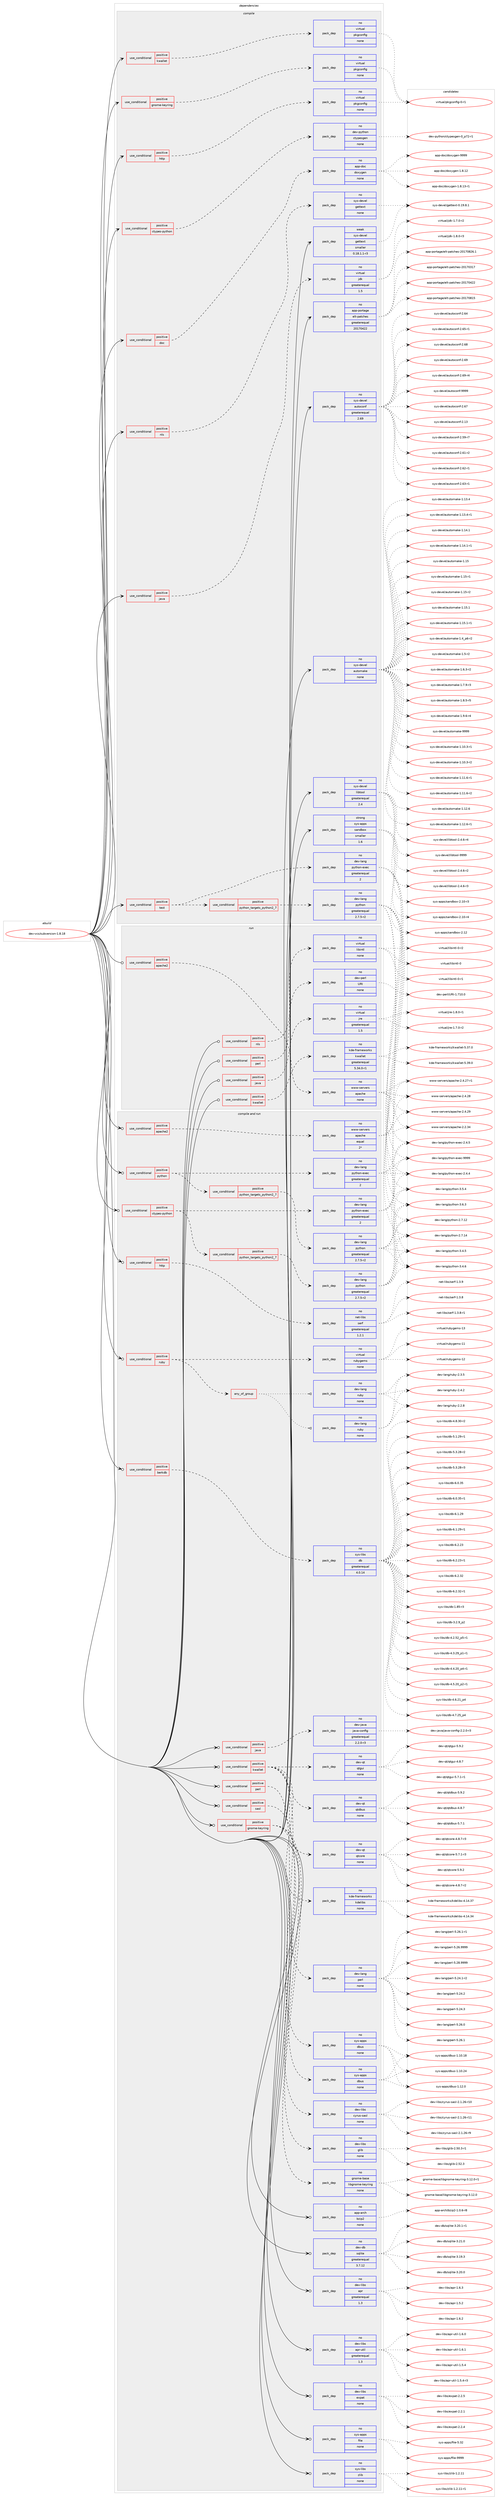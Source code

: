 digraph prolog {

# *************
# Graph options
# *************

newrank=true;
concentrate=true;
compound=true;
graph [rankdir=LR,fontname=Helvetica,fontsize=10,ranksep=1.5];#, ranksep=2.5, nodesep=0.2];
edge  [arrowhead=vee];
node  [fontname=Helvetica,fontsize=10];

# **********
# The ebuild
# **********

subgraph cluster_leftcol {
color=gray;
rank=same;
label=<<i>ebuild</i>>;
id [label="dev-vcs/subversion-1.8.18", color=red, width=4, href="../dev-vcs/subversion-1.8.18.svg"];
}

# ****************
# The dependencies
# ****************

subgraph cluster_midcol {
color=gray;
label=<<i>dependencies</i>>;
subgraph cluster_compile {
fillcolor="#eeeeee";
style=filled;
label=<<i>compile</i>>;
subgraph cond79483 {
dependency291976 [label=<<TABLE BORDER="0" CELLBORDER="1" CELLSPACING="0" CELLPADDING="4"><TR><TD ROWSPAN="3" CELLPADDING="10">use_conditional</TD></TR><TR><TD>positive</TD></TR><TR><TD>ctypes-python</TD></TR></TABLE>>, shape=none, color=red];
subgraph pack208158 {
dependency291977 [label=<<TABLE BORDER="0" CELLBORDER="1" CELLSPACING="0" CELLPADDING="4" WIDTH="220"><TR><TD ROWSPAN="6" CELLPADDING="30">pack_dep</TD></TR><TR><TD WIDTH="110">no</TD></TR><TR><TD>dev-python</TD></TR><TR><TD>ctypesgen</TD></TR><TR><TD>none</TD></TR><TR><TD></TD></TR></TABLE>>, shape=none, color=blue];
}
dependency291976:e -> dependency291977:w [weight=20,style="dashed",arrowhead="vee"];
}
id:e -> dependency291976:w [weight=20,style="solid",arrowhead="vee"];
subgraph cond79484 {
dependency291978 [label=<<TABLE BORDER="0" CELLBORDER="1" CELLSPACING="0" CELLPADDING="4"><TR><TD ROWSPAN="3" CELLPADDING="10">use_conditional</TD></TR><TR><TD>positive</TD></TR><TR><TD>doc</TD></TR></TABLE>>, shape=none, color=red];
subgraph pack208159 {
dependency291979 [label=<<TABLE BORDER="0" CELLBORDER="1" CELLSPACING="0" CELLPADDING="4" WIDTH="220"><TR><TD ROWSPAN="6" CELLPADDING="30">pack_dep</TD></TR><TR><TD WIDTH="110">no</TD></TR><TR><TD>app-doc</TD></TR><TR><TD>doxygen</TD></TR><TR><TD>none</TD></TR><TR><TD></TD></TR></TABLE>>, shape=none, color=blue];
}
dependency291978:e -> dependency291979:w [weight=20,style="dashed",arrowhead="vee"];
}
id:e -> dependency291978:w [weight=20,style="solid",arrowhead="vee"];
subgraph cond79485 {
dependency291980 [label=<<TABLE BORDER="0" CELLBORDER="1" CELLSPACING="0" CELLPADDING="4"><TR><TD ROWSPAN="3" CELLPADDING="10">use_conditional</TD></TR><TR><TD>positive</TD></TR><TR><TD>gnome-keyring</TD></TR></TABLE>>, shape=none, color=red];
subgraph pack208160 {
dependency291981 [label=<<TABLE BORDER="0" CELLBORDER="1" CELLSPACING="0" CELLPADDING="4" WIDTH="220"><TR><TD ROWSPAN="6" CELLPADDING="30">pack_dep</TD></TR><TR><TD WIDTH="110">no</TD></TR><TR><TD>virtual</TD></TR><TR><TD>pkgconfig</TD></TR><TR><TD>none</TD></TR><TR><TD></TD></TR></TABLE>>, shape=none, color=blue];
}
dependency291980:e -> dependency291981:w [weight=20,style="dashed",arrowhead="vee"];
}
id:e -> dependency291980:w [weight=20,style="solid",arrowhead="vee"];
subgraph cond79486 {
dependency291982 [label=<<TABLE BORDER="0" CELLBORDER="1" CELLSPACING="0" CELLPADDING="4"><TR><TD ROWSPAN="3" CELLPADDING="10">use_conditional</TD></TR><TR><TD>positive</TD></TR><TR><TD>http</TD></TR></TABLE>>, shape=none, color=red];
subgraph pack208161 {
dependency291983 [label=<<TABLE BORDER="0" CELLBORDER="1" CELLSPACING="0" CELLPADDING="4" WIDTH="220"><TR><TD ROWSPAN="6" CELLPADDING="30">pack_dep</TD></TR><TR><TD WIDTH="110">no</TD></TR><TR><TD>virtual</TD></TR><TR><TD>pkgconfig</TD></TR><TR><TD>none</TD></TR><TR><TD></TD></TR></TABLE>>, shape=none, color=blue];
}
dependency291982:e -> dependency291983:w [weight=20,style="dashed",arrowhead="vee"];
}
id:e -> dependency291982:w [weight=20,style="solid",arrowhead="vee"];
subgraph cond79487 {
dependency291984 [label=<<TABLE BORDER="0" CELLBORDER="1" CELLSPACING="0" CELLPADDING="4"><TR><TD ROWSPAN="3" CELLPADDING="10">use_conditional</TD></TR><TR><TD>positive</TD></TR><TR><TD>java</TD></TR></TABLE>>, shape=none, color=red];
subgraph pack208162 {
dependency291985 [label=<<TABLE BORDER="0" CELLBORDER="1" CELLSPACING="0" CELLPADDING="4" WIDTH="220"><TR><TD ROWSPAN="6" CELLPADDING="30">pack_dep</TD></TR><TR><TD WIDTH="110">no</TD></TR><TR><TD>virtual</TD></TR><TR><TD>jdk</TD></TR><TR><TD>greaterequal</TD></TR><TR><TD>1.5</TD></TR></TABLE>>, shape=none, color=blue];
}
dependency291984:e -> dependency291985:w [weight=20,style="dashed",arrowhead="vee"];
}
id:e -> dependency291984:w [weight=20,style="solid",arrowhead="vee"];
subgraph cond79488 {
dependency291986 [label=<<TABLE BORDER="0" CELLBORDER="1" CELLSPACING="0" CELLPADDING="4"><TR><TD ROWSPAN="3" CELLPADDING="10">use_conditional</TD></TR><TR><TD>positive</TD></TR><TR><TD>kwallet</TD></TR></TABLE>>, shape=none, color=red];
subgraph pack208163 {
dependency291987 [label=<<TABLE BORDER="0" CELLBORDER="1" CELLSPACING="0" CELLPADDING="4" WIDTH="220"><TR><TD ROWSPAN="6" CELLPADDING="30">pack_dep</TD></TR><TR><TD WIDTH="110">no</TD></TR><TR><TD>virtual</TD></TR><TR><TD>pkgconfig</TD></TR><TR><TD>none</TD></TR><TR><TD></TD></TR></TABLE>>, shape=none, color=blue];
}
dependency291986:e -> dependency291987:w [weight=20,style="dashed",arrowhead="vee"];
}
id:e -> dependency291986:w [weight=20,style="solid",arrowhead="vee"];
subgraph cond79489 {
dependency291988 [label=<<TABLE BORDER="0" CELLBORDER="1" CELLSPACING="0" CELLPADDING="4"><TR><TD ROWSPAN="3" CELLPADDING="10">use_conditional</TD></TR><TR><TD>positive</TD></TR><TR><TD>nls</TD></TR></TABLE>>, shape=none, color=red];
subgraph pack208164 {
dependency291989 [label=<<TABLE BORDER="0" CELLBORDER="1" CELLSPACING="0" CELLPADDING="4" WIDTH="220"><TR><TD ROWSPAN="6" CELLPADDING="30">pack_dep</TD></TR><TR><TD WIDTH="110">no</TD></TR><TR><TD>sys-devel</TD></TR><TR><TD>gettext</TD></TR><TR><TD>none</TD></TR><TR><TD></TD></TR></TABLE>>, shape=none, color=blue];
}
dependency291988:e -> dependency291989:w [weight=20,style="dashed",arrowhead="vee"];
}
id:e -> dependency291988:w [weight=20,style="solid",arrowhead="vee"];
subgraph cond79490 {
dependency291990 [label=<<TABLE BORDER="0" CELLBORDER="1" CELLSPACING="0" CELLPADDING="4"><TR><TD ROWSPAN="3" CELLPADDING="10">use_conditional</TD></TR><TR><TD>positive</TD></TR><TR><TD>test</TD></TR></TABLE>>, shape=none, color=red];
subgraph cond79491 {
dependency291991 [label=<<TABLE BORDER="0" CELLBORDER="1" CELLSPACING="0" CELLPADDING="4"><TR><TD ROWSPAN="3" CELLPADDING="10">use_conditional</TD></TR><TR><TD>positive</TD></TR><TR><TD>python_targets_python2_7</TD></TR></TABLE>>, shape=none, color=red];
subgraph pack208165 {
dependency291992 [label=<<TABLE BORDER="0" CELLBORDER="1" CELLSPACING="0" CELLPADDING="4" WIDTH="220"><TR><TD ROWSPAN="6" CELLPADDING="30">pack_dep</TD></TR><TR><TD WIDTH="110">no</TD></TR><TR><TD>dev-lang</TD></TR><TR><TD>python</TD></TR><TR><TD>greaterequal</TD></TR><TR><TD>2.7.5-r2</TD></TR></TABLE>>, shape=none, color=blue];
}
dependency291991:e -> dependency291992:w [weight=20,style="dashed",arrowhead="vee"];
}
dependency291990:e -> dependency291991:w [weight=20,style="dashed",arrowhead="vee"];
subgraph pack208166 {
dependency291993 [label=<<TABLE BORDER="0" CELLBORDER="1" CELLSPACING="0" CELLPADDING="4" WIDTH="220"><TR><TD ROWSPAN="6" CELLPADDING="30">pack_dep</TD></TR><TR><TD WIDTH="110">no</TD></TR><TR><TD>dev-lang</TD></TR><TR><TD>python-exec</TD></TR><TR><TD>greaterequal</TD></TR><TR><TD>2</TD></TR></TABLE>>, shape=none, color=blue];
}
dependency291990:e -> dependency291993:w [weight=20,style="dashed",arrowhead="vee"];
}
id:e -> dependency291990:w [weight=20,style="solid",arrowhead="vee"];
subgraph pack208167 {
dependency291994 [label=<<TABLE BORDER="0" CELLBORDER="1" CELLSPACING="0" CELLPADDING="4" WIDTH="220"><TR><TD ROWSPAN="6" CELLPADDING="30">pack_dep</TD></TR><TR><TD WIDTH="110">no</TD></TR><TR><TD>app-portage</TD></TR><TR><TD>elt-patches</TD></TR><TR><TD>greaterequal</TD></TR><TR><TD>20170422</TD></TR></TABLE>>, shape=none, color=blue];
}
id:e -> dependency291994:w [weight=20,style="solid",arrowhead="vee"];
subgraph pack208168 {
dependency291995 [label=<<TABLE BORDER="0" CELLBORDER="1" CELLSPACING="0" CELLPADDING="4" WIDTH="220"><TR><TD ROWSPAN="6" CELLPADDING="30">pack_dep</TD></TR><TR><TD WIDTH="110">no</TD></TR><TR><TD>sys-devel</TD></TR><TR><TD>autoconf</TD></TR><TR><TD>greaterequal</TD></TR><TR><TD>2.69</TD></TR></TABLE>>, shape=none, color=blue];
}
id:e -> dependency291995:w [weight=20,style="solid",arrowhead="vee"];
subgraph pack208169 {
dependency291996 [label=<<TABLE BORDER="0" CELLBORDER="1" CELLSPACING="0" CELLPADDING="4" WIDTH="220"><TR><TD ROWSPAN="6" CELLPADDING="30">pack_dep</TD></TR><TR><TD WIDTH="110">no</TD></TR><TR><TD>sys-devel</TD></TR><TR><TD>automake</TD></TR><TR><TD>none</TD></TR><TR><TD></TD></TR></TABLE>>, shape=none, color=blue];
}
id:e -> dependency291996:w [weight=20,style="solid",arrowhead="vee"];
subgraph pack208170 {
dependency291997 [label=<<TABLE BORDER="0" CELLBORDER="1" CELLSPACING="0" CELLPADDING="4" WIDTH="220"><TR><TD ROWSPAN="6" CELLPADDING="30">pack_dep</TD></TR><TR><TD WIDTH="110">no</TD></TR><TR><TD>sys-devel</TD></TR><TR><TD>libtool</TD></TR><TR><TD>greaterequal</TD></TR><TR><TD>2.4</TD></TR></TABLE>>, shape=none, color=blue];
}
id:e -> dependency291997:w [weight=20,style="solid",arrowhead="vee"];
subgraph pack208171 {
dependency291998 [label=<<TABLE BORDER="0" CELLBORDER="1" CELLSPACING="0" CELLPADDING="4" WIDTH="220"><TR><TD ROWSPAN="6" CELLPADDING="30">pack_dep</TD></TR><TR><TD WIDTH="110">strong</TD></TR><TR><TD>sys-apps</TD></TR><TR><TD>sandbox</TD></TR><TR><TD>smaller</TD></TR><TR><TD>1.6</TD></TR></TABLE>>, shape=none, color=blue];
}
id:e -> dependency291998:w [weight=20,style="solid",arrowhead="vee"];
subgraph pack208172 {
dependency291999 [label=<<TABLE BORDER="0" CELLBORDER="1" CELLSPACING="0" CELLPADDING="4" WIDTH="220"><TR><TD ROWSPAN="6" CELLPADDING="30">pack_dep</TD></TR><TR><TD WIDTH="110">weak</TD></TR><TR><TD>sys-devel</TD></TR><TR><TD>gettext</TD></TR><TR><TD>smaller</TD></TR><TR><TD>0.18.1.1-r3</TD></TR></TABLE>>, shape=none, color=blue];
}
id:e -> dependency291999:w [weight=20,style="solid",arrowhead="vee"];
}
subgraph cluster_compileandrun {
fillcolor="#eeeeee";
style=filled;
label=<<i>compile and run</i>>;
subgraph cond79492 {
dependency292000 [label=<<TABLE BORDER="0" CELLBORDER="1" CELLSPACING="0" CELLPADDING="4"><TR><TD ROWSPAN="3" CELLPADDING="10">use_conditional</TD></TR><TR><TD>positive</TD></TR><TR><TD>apache2</TD></TR></TABLE>>, shape=none, color=red];
subgraph pack208173 {
dependency292001 [label=<<TABLE BORDER="0" CELLBORDER="1" CELLSPACING="0" CELLPADDING="4" WIDTH="220"><TR><TD ROWSPAN="6" CELLPADDING="30">pack_dep</TD></TR><TR><TD WIDTH="110">no</TD></TR><TR><TD>www-servers</TD></TR><TR><TD>apache</TD></TR><TR><TD>equal</TD></TR><TR><TD>2*</TD></TR></TABLE>>, shape=none, color=blue];
}
dependency292000:e -> dependency292001:w [weight=20,style="dashed",arrowhead="vee"];
}
id:e -> dependency292000:w [weight=20,style="solid",arrowhead="odotvee"];
subgraph cond79493 {
dependency292002 [label=<<TABLE BORDER="0" CELLBORDER="1" CELLSPACING="0" CELLPADDING="4"><TR><TD ROWSPAN="3" CELLPADDING="10">use_conditional</TD></TR><TR><TD>positive</TD></TR><TR><TD>berkdb</TD></TR></TABLE>>, shape=none, color=red];
subgraph pack208174 {
dependency292003 [label=<<TABLE BORDER="0" CELLBORDER="1" CELLSPACING="0" CELLPADDING="4" WIDTH="220"><TR><TD ROWSPAN="6" CELLPADDING="30">pack_dep</TD></TR><TR><TD WIDTH="110">no</TD></TR><TR><TD>sys-libs</TD></TR><TR><TD>db</TD></TR><TR><TD>greaterequal</TD></TR><TR><TD>4.0.14</TD></TR></TABLE>>, shape=none, color=blue];
}
dependency292002:e -> dependency292003:w [weight=20,style="dashed",arrowhead="vee"];
}
id:e -> dependency292002:w [weight=20,style="solid",arrowhead="odotvee"];
subgraph cond79494 {
dependency292004 [label=<<TABLE BORDER="0" CELLBORDER="1" CELLSPACING="0" CELLPADDING="4"><TR><TD ROWSPAN="3" CELLPADDING="10">use_conditional</TD></TR><TR><TD>positive</TD></TR><TR><TD>ctypes-python</TD></TR></TABLE>>, shape=none, color=red];
subgraph cond79495 {
dependency292005 [label=<<TABLE BORDER="0" CELLBORDER="1" CELLSPACING="0" CELLPADDING="4"><TR><TD ROWSPAN="3" CELLPADDING="10">use_conditional</TD></TR><TR><TD>positive</TD></TR><TR><TD>python_targets_python2_7</TD></TR></TABLE>>, shape=none, color=red];
subgraph pack208175 {
dependency292006 [label=<<TABLE BORDER="0" CELLBORDER="1" CELLSPACING="0" CELLPADDING="4" WIDTH="220"><TR><TD ROWSPAN="6" CELLPADDING="30">pack_dep</TD></TR><TR><TD WIDTH="110">no</TD></TR><TR><TD>dev-lang</TD></TR><TR><TD>python</TD></TR><TR><TD>greaterequal</TD></TR><TR><TD>2.7.5-r2</TD></TR></TABLE>>, shape=none, color=blue];
}
dependency292005:e -> dependency292006:w [weight=20,style="dashed",arrowhead="vee"];
}
dependency292004:e -> dependency292005:w [weight=20,style="dashed",arrowhead="vee"];
subgraph pack208176 {
dependency292007 [label=<<TABLE BORDER="0" CELLBORDER="1" CELLSPACING="0" CELLPADDING="4" WIDTH="220"><TR><TD ROWSPAN="6" CELLPADDING="30">pack_dep</TD></TR><TR><TD WIDTH="110">no</TD></TR><TR><TD>dev-lang</TD></TR><TR><TD>python-exec</TD></TR><TR><TD>greaterequal</TD></TR><TR><TD>2</TD></TR></TABLE>>, shape=none, color=blue];
}
dependency292004:e -> dependency292007:w [weight=20,style="dashed",arrowhead="vee"];
}
id:e -> dependency292004:w [weight=20,style="solid",arrowhead="odotvee"];
subgraph cond79496 {
dependency292008 [label=<<TABLE BORDER="0" CELLBORDER="1" CELLSPACING="0" CELLPADDING="4"><TR><TD ROWSPAN="3" CELLPADDING="10">use_conditional</TD></TR><TR><TD>positive</TD></TR><TR><TD>gnome-keyring</TD></TR></TABLE>>, shape=none, color=red];
subgraph pack208177 {
dependency292009 [label=<<TABLE BORDER="0" CELLBORDER="1" CELLSPACING="0" CELLPADDING="4" WIDTH="220"><TR><TD ROWSPAN="6" CELLPADDING="30">pack_dep</TD></TR><TR><TD WIDTH="110">no</TD></TR><TR><TD>dev-libs</TD></TR><TR><TD>glib</TD></TR><TR><TD>none</TD></TR><TR><TD></TD></TR></TABLE>>, shape=none, color=blue];
}
dependency292008:e -> dependency292009:w [weight=20,style="dashed",arrowhead="vee"];
subgraph pack208178 {
dependency292010 [label=<<TABLE BORDER="0" CELLBORDER="1" CELLSPACING="0" CELLPADDING="4" WIDTH="220"><TR><TD ROWSPAN="6" CELLPADDING="30">pack_dep</TD></TR><TR><TD WIDTH="110">no</TD></TR><TR><TD>sys-apps</TD></TR><TR><TD>dbus</TD></TR><TR><TD>none</TD></TR><TR><TD></TD></TR></TABLE>>, shape=none, color=blue];
}
dependency292008:e -> dependency292010:w [weight=20,style="dashed",arrowhead="vee"];
subgraph pack208179 {
dependency292011 [label=<<TABLE BORDER="0" CELLBORDER="1" CELLSPACING="0" CELLPADDING="4" WIDTH="220"><TR><TD ROWSPAN="6" CELLPADDING="30">pack_dep</TD></TR><TR><TD WIDTH="110">no</TD></TR><TR><TD>gnome-base</TD></TR><TR><TD>libgnome-keyring</TD></TR><TR><TD>none</TD></TR><TR><TD></TD></TR></TABLE>>, shape=none, color=blue];
}
dependency292008:e -> dependency292011:w [weight=20,style="dashed",arrowhead="vee"];
}
id:e -> dependency292008:w [weight=20,style="solid",arrowhead="odotvee"];
subgraph cond79497 {
dependency292012 [label=<<TABLE BORDER="0" CELLBORDER="1" CELLSPACING="0" CELLPADDING="4"><TR><TD ROWSPAN="3" CELLPADDING="10">use_conditional</TD></TR><TR><TD>positive</TD></TR><TR><TD>http</TD></TR></TABLE>>, shape=none, color=red];
subgraph pack208180 {
dependency292013 [label=<<TABLE BORDER="0" CELLBORDER="1" CELLSPACING="0" CELLPADDING="4" WIDTH="220"><TR><TD ROWSPAN="6" CELLPADDING="30">pack_dep</TD></TR><TR><TD WIDTH="110">no</TD></TR><TR><TD>net-libs</TD></TR><TR><TD>serf</TD></TR><TR><TD>greaterequal</TD></TR><TR><TD>1.2.1</TD></TR></TABLE>>, shape=none, color=blue];
}
dependency292012:e -> dependency292013:w [weight=20,style="dashed",arrowhead="vee"];
}
id:e -> dependency292012:w [weight=20,style="solid",arrowhead="odotvee"];
subgraph cond79498 {
dependency292014 [label=<<TABLE BORDER="0" CELLBORDER="1" CELLSPACING="0" CELLPADDING="4"><TR><TD ROWSPAN="3" CELLPADDING="10">use_conditional</TD></TR><TR><TD>positive</TD></TR><TR><TD>java</TD></TR></TABLE>>, shape=none, color=red];
subgraph pack208181 {
dependency292015 [label=<<TABLE BORDER="0" CELLBORDER="1" CELLSPACING="0" CELLPADDING="4" WIDTH="220"><TR><TD ROWSPAN="6" CELLPADDING="30">pack_dep</TD></TR><TR><TD WIDTH="110">no</TD></TR><TR><TD>dev-java</TD></TR><TR><TD>java-config</TD></TR><TR><TD>greaterequal</TD></TR><TR><TD>2.2.0-r3</TD></TR></TABLE>>, shape=none, color=blue];
}
dependency292014:e -> dependency292015:w [weight=20,style="dashed",arrowhead="vee"];
}
id:e -> dependency292014:w [weight=20,style="solid",arrowhead="odotvee"];
subgraph cond79499 {
dependency292016 [label=<<TABLE BORDER="0" CELLBORDER="1" CELLSPACING="0" CELLPADDING="4"><TR><TD ROWSPAN="3" CELLPADDING="10">use_conditional</TD></TR><TR><TD>positive</TD></TR><TR><TD>kwallet</TD></TR></TABLE>>, shape=none, color=red];
subgraph pack208182 {
dependency292017 [label=<<TABLE BORDER="0" CELLBORDER="1" CELLSPACING="0" CELLPADDING="4" WIDTH="220"><TR><TD ROWSPAN="6" CELLPADDING="30">pack_dep</TD></TR><TR><TD WIDTH="110">no</TD></TR><TR><TD>sys-apps</TD></TR><TR><TD>dbus</TD></TR><TR><TD>none</TD></TR><TR><TD></TD></TR></TABLE>>, shape=none, color=blue];
}
dependency292016:e -> dependency292017:w [weight=20,style="dashed",arrowhead="vee"];
subgraph pack208183 {
dependency292018 [label=<<TABLE BORDER="0" CELLBORDER="1" CELLSPACING="0" CELLPADDING="4" WIDTH="220"><TR><TD ROWSPAN="6" CELLPADDING="30">pack_dep</TD></TR><TR><TD WIDTH="110">no</TD></TR><TR><TD>dev-qt</TD></TR><TR><TD>qtcore</TD></TR><TR><TD>none</TD></TR><TR><TD></TD></TR></TABLE>>, shape=none, color=blue];
}
dependency292016:e -> dependency292018:w [weight=20,style="dashed",arrowhead="vee"];
subgraph pack208184 {
dependency292019 [label=<<TABLE BORDER="0" CELLBORDER="1" CELLSPACING="0" CELLPADDING="4" WIDTH="220"><TR><TD ROWSPAN="6" CELLPADDING="30">pack_dep</TD></TR><TR><TD WIDTH="110">no</TD></TR><TR><TD>dev-qt</TD></TR><TR><TD>qtdbus</TD></TR><TR><TD>none</TD></TR><TR><TD></TD></TR></TABLE>>, shape=none, color=blue];
}
dependency292016:e -> dependency292019:w [weight=20,style="dashed",arrowhead="vee"];
subgraph pack208185 {
dependency292020 [label=<<TABLE BORDER="0" CELLBORDER="1" CELLSPACING="0" CELLPADDING="4" WIDTH="220"><TR><TD ROWSPAN="6" CELLPADDING="30">pack_dep</TD></TR><TR><TD WIDTH="110">no</TD></TR><TR><TD>dev-qt</TD></TR><TR><TD>qtgui</TD></TR><TR><TD>none</TD></TR><TR><TD></TD></TR></TABLE>>, shape=none, color=blue];
}
dependency292016:e -> dependency292020:w [weight=20,style="dashed",arrowhead="vee"];
subgraph pack208186 {
dependency292021 [label=<<TABLE BORDER="0" CELLBORDER="1" CELLSPACING="0" CELLPADDING="4" WIDTH="220"><TR><TD ROWSPAN="6" CELLPADDING="30">pack_dep</TD></TR><TR><TD WIDTH="110">no</TD></TR><TR><TD>kde-frameworks</TD></TR><TR><TD>kdelibs</TD></TR><TR><TD>none</TD></TR><TR><TD></TD></TR></TABLE>>, shape=none, color=blue];
}
dependency292016:e -> dependency292021:w [weight=20,style="dashed",arrowhead="vee"];
}
id:e -> dependency292016:w [weight=20,style="solid",arrowhead="odotvee"];
subgraph cond79500 {
dependency292022 [label=<<TABLE BORDER="0" CELLBORDER="1" CELLSPACING="0" CELLPADDING="4"><TR><TD ROWSPAN="3" CELLPADDING="10">use_conditional</TD></TR><TR><TD>positive</TD></TR><TR><TD>perl</TD></TR></TABLE>>, shape=none, color=red];
subgraph pack208187 {
dependency292023 [label=<<TABLE BORDER="0" CELLBORDER="1" CELLSPACING="0" CELLPADDING="4" WIDTH="220"><TR><TD ROWSPAN="6" CELLPADDING="30">pack_dep</TD></TR><TR><TD WIDTH="110">no</TD></TR><TR><TD>dev-lang</TD></TR><TR><TD>perl</TD></TR><TR><TD>none</TD></TR><TR><TD></TD></TR></TABLE>>, shape=none, color=blue];
}
dependency292022:e -> dependency292023:w [weight=20,style="dashed",arrowhead="vee"];
}
id:e -> dependency292022:w [weight=20,style="solid",arrowhead="odotvee"];
subgraph cond79501 {
dependency292024 [label=<<TABLE BORDER="0" CELLBORDER="1" CELLSPACING="0" CELLPADDING="4"><TR><TD ROWSPAN="3" CELLPADDING="10">use_conditional</TD></TR><TR><TD>positive</TD></TR><TR><TD>python</TD></TR></TABLE>>, shape=none, color=red];
subgraph cond79502 {
dependency292025 [label=<<TABLE BORDER="0" CELLBORDER="1" CELLSPACING="0" CELLPADDING="4"><TR><TD ROWSPAN="3" CELLPADDING="10">use_conditional</TD></TR><TR><TD>positive</TD></TR><TR><TD>python_targets_python2_7</TD></TR></TABLE>>, shape=none, color=red];
subgraph pack208188 {
dependency292026 [label=<<TABLE BORDER="0" CELLBORDER="1" CELLSPACING="0" CELLPADDING="4" WIDTH="220"><TR><TD ROWSPAN="6" CELLPADDING="30">pack_dep</TD></TR><TR><TD WIDTH="110">no</TD></TR><TR><TD>dev-lang</TD></TR><TR><TD>python</TD></TR><TR><TD>greaterequal</TD></TR><TR><TD>2.7.5-r2</TD></TR></TABLE>>, shape=none, color=blue];
}
dependency292025:e -> dependency292026:w [weight=20,style="dashed",arrowhead="vee"];
}
dependency292024:e -> dependency292025:w [weight=20,style="dashed",arrowhead="vee"];
subgraph pack208189 {
dependency292027 [label=<<TABLE BORDER="0" CELLBORDER="1" CELLSPACING="0" CELLPADDING="4" WIDTH="220"><TR><TD ROWSPAN="6" CELLPADDING="30">pack_dep</TD></TR><TR><TD WIDTH="110">no</TD></TR><TR><TD>dev-lang</TD></TR><TR><TD>python-exec</TD></TR><TR><TD>greaterequal</TD></TR><TR><TD>2</TD></TR></TABLE>>, shape=none, color=blue];
}
dependency292024:e -> dependency292027:w [weight=20,style="dashed",arrowhead="vee"];
}
id:e -> dependency292024:w [weight=20,style="solid",arrowhead="odotvee"];
subgraph cond79503 {
dependency292028 [label=<<TABLE BORDER="0" CELLBORDER="1" CELLSPACING="0" CELLPADDING="4"><TR><TD ROWSPAN="3" CELLPADDING="10">use_conditional</TD></TR><TR><TD>positive</TD></TR><TR><TD>ruby</TD></TR></TABLE>>, shape=none, color=red];
subgraph any4283 {
dependency292029 [label=<<TABLE BORDER="0" CELLBORDER="1" CELLSPACING="0" CELLPADDING="4"><TR><TD CELLPADDING="10">any_of_group</TD></TR></TABLE>>, shape=none, color=red];subgraph pack208190 {
dependency292030 [label=<<TABLE BORDER="0" CELLBORDER="1" CELLSPACING="0" CELLPADDING="4" WIDTH="220"><TR><TD ROWSPAN="6" CELLPADDING="30">pack_dep</TD></TR><TR><TD WIDTH="110">no</TD></TR><TR><TD>dev-lang</TD></TR><TR><TD>ruby</TD></TR><TR><TD>none</TD></TR><TR><TD></TD></TR></TABLE>>, shape=none, color=blue];
}
dependency292029:e -> dependency292030:w [weight=20,style="dotted",arrowhead="oinv"];
subgraph pack208191 {
dependency292031 [label=<<TABLE BORDER="0" CELLBORDER="1" CELLSPACING="0" CELLPADDING="4" WIDTH="220"><TR><TD ROWSPAN="6" CELLPADDING="30">pack_dep</TD></TR><TR><TD WIDTH="110">no</TD></TR><TR><TD>dev-lang</TD></TR><TR><TD>ruby</TD></TR><TR><TD>none</TD></TR><TR><TD></TD></TR></TABLE>>, shape=none, color=blue];
}
dependency292029:e -> dependency292031:w [weight=20,style="dotted",arrowhead="oinv"];
}
dependency292028:e -> dependency292029:w [weight=20,style="dashed",arrowhead="vee"];
subgraph pack208192 {
dependency292032 [label=<<TABLE BORDER="0" CELLBORDER="1" CELLSPACING="0" CELLPADDING="4" WIDTH="220"><TR><TD ROWSPAN="6" CELLPADDING="30">pack_dep</TD></TR><TR><TD WIDTH="110">no</TD></TR><TR><TD>virtual</TD></TR><TR><TD>rubygems</TD></TR><TR><TD>none</TD></TR><TR><TD></TD></TR></TABLE>>, shape=none, color=blue];
}
dependency292028:e -> dependency292032:w [weight=20,style="dashed",arrowhead="vee"];
}
id:e -> dependency292028:w [weight=20,style="solid",arrowhead="odotvee"];
subgraph cond79504 {
dependency292033 [label=<<TABLE BORDER="0" CELLBORDER="1" CELLSPACING="0" CELLPADDING="4"><TR><TD ROWSPAN="3" CELLPADDING="10">use_conditional</TD></TR><TR><TD>positive</TD></TR><TR><TD>sasl</TD></TR></TABLE>>, shape=none, color=red];
subgraph pack208193 {
dependency292034 [label=<<TABLE BORDER="0" CELLBORDER="1" CELLSPACING="0" CELLPADDING="4" WIDTH="220"><TR><TD ROWSPAN="6" CELLPADDING="30">pack_dep</TD></TR><TR><TD WIDTH="110">no</TD></TR><TR><TD>dev-libs</TD></TR><TR><TD>cyrus-sasl</TD></TR><TR><TD>none</TD></TR><TR><TD></TD></TR></TABLE>>, shape=none, color=blue];
}
dependency292033:e -> dependency292034:w [weight=20,style="dashed",arrowhead="vee"];
}
id:e -> dependency292033:w [weight=20,style="solid",arrowhead="odotvee"];
subgraph pack208194 {
dependency292035 [label=<<TABLE BORDER="0" CELLBORDER="1" CELLSPACING="0" CELLPADDING="4" WIDTH="220"><TR><TD ROWSPAN="6" CELLPADDING="30">pack_dep</TD></TR><TR><TD WIDTH="110">no</TD></TR><TR><TD>app-arch</TD></TR><TR><TD>bzip2</TD></TR><TR><TD>none</TD></TR><TR><TD></TD></TR></TABLE>>, shape=none, color=blue];
}
id:e -> dependency292035:w [weight=20,style="solid",arrowhead="odotvee"];
subgraph pack208195 {
dependency292036 [label=<<TABLE BORDER="0" CELLBORDER="1" CELLSPACING="0" CELLPADDING="4" WIDTH="220"><TR><TD ROWSPAN="6" CELLPADDING="30">pack_dep</TD></TR><TR><TD WIDTH="110">no</TD></TR><TR><TD>dev-db</TD></TR><TR><TD>sqlite</TD></TR><TR><TD>greaterequal</TD></TR><TR><TD>3.7.12</TD></TR></TABLE>>, shape=none, color=blue];
}
id:e -> dependency292036:w [weight=20,style="solid",arrowhead="odotvee"];
subgraph pack208196 {
dependency292037 [label=<<TABLE BORDER="0" CELLBORDER="1" CELLSPACING="0" CELLPADDING="4" WIDTH="220"><TR><TD ROWSPAN="6" CELLPADDING="30">pack_dep</TD></TR><TR><TD WIDTH="110">no</TD></TR><TR><TD>dev-libs</TD></TR><TR><TD>apr</TD></TR><TR><TD>greaterequal</TD></TR><TR><TD>1.3</TD></TR></TABLE>>, shape=none, color=blue];
}
id:e -> dependency292037:w [weight=20,style="solid",arrowhead="odotvee"];
subgraph pack208197 {
dependency292038 [label=<<TABLE BORDER="0" CELLBORDER="1" CELLSPACING="0" CELLPADDING="4" WIDTH="220"><TR><TD ROWSPAN="6" CELLPADDING="30">pack_dep</TD></TR><TR><TD WIDTH="110">no</TD></TR><TR><TD>dev-libs</TD></TR><TR><TD>apr-util</TD></TR><TR><TD>greaterequal</TD></TR><TR><TD>1.3</TD></TR></TABLE>>, shape=none, color=blue];
}
id:e -> dependency292038:w [weight=20,style="solid",arrowhead="odotvee"];
subgraph pack208198 {
dependency292039 [label=<<TABLE BORDER="0" CELLBORDER="1" CELLSPACING="0" CELLPADDING="4" WIDTH="220"><TR><TD ROWSPAN="6" CELLPADDING="30">pack_dep</TD></TR><TR><TD WIDTH="110">no</TD></TR><TR><TD>dev-libs</TD></TR><TR><TD>expat</TD></TR><TR><TD>none</TD></TR><TR><TD></TD></TR></TABLE>>, shape=none, color=blue];
}
id:e -> dependency292039:w [weight=20,style="solid",arrowhead="odotvee"];
subgraph pack208199 {
dependency292040 [label=<<TABLE BORDER="0" CELLBORDER="1" CELLSPACING="0" CELLPADDING="4" WIDTH="220"><TR><TD ROWSPAN="6" CELLPADDING="30">pack_dep</TD></TR><TR><TD WIDTH="110">no</TD></TR><TR><TD>sys-apps</TD></TR><TR><TD>file</TD></TR><TR><TD>none</TD></TR><TR><TD></TD></TR></TABLE>>, shape=none, color=blue];
}
id:e -> dependency292040:w [weight=20,style="solid",arrowhead="odotvee"];
subgraph pack208200 {
dependency292041 [label=<<TABLE BORDER="0" CELLBORDER="1" CELLSPACING="0" CELLPADDING="4" WIDTH="220"><TR><TD ROWSPAN="6" CELLPADDING="30">pack_dep</TD></TR><TR><TD WIDTH="110">no</TD></TR><TR><TD>sys-libs</TD></TR><TR><TD>zlib</TD></TR><TR><TD>none</TD></TR><TR><TD></TD></TR></TABLE>>, shape=none, color=blue];
}
id:e -> dependency292041:w [weight=20,style="solid",arrowhead="odotvee"];
}
subgraph cluster_run {
fillcolor="#eeeeee";
style=filled;
label=<<i>run</i>>;
subgraph cond79505 {
dependency292042 [label=<<TABLE BORDER="0" CELLBORDER="1" CELLSPACING="0" CELLPADDING="4"><TR><TD ROWSPAN="3" CELLPADDING="10">use_conditional</TD></TR><TR><TD>positive</TD></TR><TR><TD>apache2</TD></TR></TABLE>>, shape=none, color=red];
subgraph pack208201 {
dependency292043 [label=<<TABLE BORDER="0" CELLBORDER="1" CELLSPACING="0" CELLPADDING="4" WIDTH="220"><TR><TD ROWSPAN="6" CELLPADDING="30">pack_dep</TD></TR><TR><TD WIDTH="110">no</TD></TR><TR><TD>www-servers</TD></TR><TR><TD>apache</TD></TR><TR><TD>none</TD></TR><TR><TD></TD></TR></TABLE>>, shape=none, color=blue];
}
dependency292042:e -> dependency292043:w [weight=20,style="dashed",arrowhead="vee"];
}
id:e -> dependency292042:w [weight=20,style="solid",arrowhead="odot"];
subgraph cond79506 {
dependency292044 [label=<<TABLE BORDER="0" CELLBORDER="1" CELLSPACING="0" CELLPADDING="4"><TR><TD ROWSPAN="3" CELLPADDING="10">use_conditional</TD></TR><TR><TD>positive</TD></TR><TR><TD>java</TD></TR></TABLE>>, shape=none, color=red];
subgraph pack208202 {
dependency292045 [label=<<TABLE BORDER="0" CELLBORDER="1" CELLSPACING="0" CELLPADDING="4" WIDTH="220"><TR><TD ROWSPAN="6" CELLPADDING="30">pack_dep</TD></TR><TR><TD WIDTH="110">no</TD></TR><TR><TD>virtual</TD></TR><TR><TD>jre</TD></TR><TR><TD>greaterequal</TD></TR><TR><TD>1.5</TD></TR></TABLE>>, shape=none, color=blue];
}
dependency292044:e -> dependency292045:w [weight=20,style="dashed",arrowhead="vee"];
}
id:e -> dependency292044:w [weight=20,style="solid",arrowhead="odot"];
subgraph cond79507 {
dependency292046 [label=<<TABLE BORDER="0" CELLBORDER="1" CELLSPACING="0" CELLPADDING="4"><TR><TD ROWSPAN="3" CELLPADDING="10">use_conditional</TD></TR><TR><TD>positive</TD></TR><TR><TD>kwallet</TD></TR></TABLE>>, shape=none, color=red];
subgraph pack208203 {
dependency292047 [label=<<TABLE BORDER="0" CELLBORDER="1" CELLSPACING="0" CELLPADDING="4" WIDTH="220"><TR><TD ROWSPAN="6" CELLPADDING="30">pack_dep</TD></TR><TR><TD WIDTH="110">no</TD></TR><TR><TD>kde-frameworks</TD></TR><TR><TD>kwallet</TD></TR><TR><TD>greaterequal</TD></TR><TR><TD>5.34.0-r1</TD></TR></TABLE>>, shape=none, color=blue];
}
dependency292046:e -> dependency292047:w [weight=20,style="dashed",arrowhead="vee"];
}
id:e -> dependency292046:w [weight=20,style="solid",arrowhead="odot"];
subgraph cond79508 {
dependency292048 [label=<<TABLE BORDER="0" CELLBORDER="1" CELLSPACING="0" CELLPADDING="4"><TR><TD ROWSPAN="3" CELLPADDING="10">use_conditional</TD></TR><TR><TD>positive</TD></TR><TR><TD>nls</TD></TR></TABLE>>, shape=none, color=red];
subgraph pack208204 {
dependency292049 [label=<<TABLE BORDER="0" CELLBORDER="1" CELLSPACING="0" CELLPADDING="4" WIDTH="220"><TR><TD ROWSPAN="6" CELLPADDING="30">pack_dep</TD></TR><TR><TD WIDTH="110">no</TD></TR><TR><TD>virtual</TD></TR><TR><TD>libintl</TD></TR><TR><TD>none</TD></TR><TR><TD></TD></TR></TABLE>>, shape=none, color=blue];
}
dependency292048:e -> dependency292049:w [weight=20,style="dashed",arrowhead="vee"];
}
id:e -> dependency292048:w [weight=20,style="solid",arrowhead="odot"];
subgraph cond79509 {
dependency292050 [label=<<TABLE BORDER="0" CELLBORDER="1" CELLSPACING="0" CELLPADDING="4"><TR><TD ROWSPAN="3" CELLPADDING="10">use_conditional</TD></TR><TR><TD>positive</TD></TR><TR><TD>perl</TD></TR></TABLE>>, shape=none, color=red];
subgraph pack208205 {
dependency292051 [label=<<TABLE BORDER="0" CELLBORDER="1" CELLSPACING="0" CELLPADDING="4" WIDTH="220"><TR><TD ROWSPAN="6" CELLPADDING="30">pack_dep</TD></TR><TR><TD WIDTH="110">no</TD></TR><TR><TD>dev-perl</TD></TR><TR><TD>URI</TD></TR><TR><TD>none</TD></TR><TR><TD></TD></TR></TABLE>>, shape=none, color=blue];
}
dependency292050:e -> dependency292051:w [weight=20,style="dashed",arrowhead="vee"];
}
id:e -> dependency292050:w [weight=20,style="solid",arrowhead="odot"];
}
}

# **************
# The candidates
# **************

subgraph cluster_choices {
rank=same;
color=gray;
label=<<i>candidates</i>>;

subgraph choice208158 {
color=black;
nodesep=1;
choice10010111845112121116104111110479911612111210111510310111045489511255504511449 [label="dev-python/ctypesgen-0_p72-r1", color=red, width=4,href="../dev-python/ctypesgen-0_p72-r1.svg"];
dependency291977:e -> choice10010111845112121116104111110479911612111210111510310111045489511255504511449:w [style=dotted,weight="100"];
}
subgraph choice208159 {
color=black;
nodesep=1;
choice9711211245100111994710011112012110310111045494656464950 [label="app-doc/doxygen-1.8.12", color=red, width=4,href="../app-doc/doxygen-1.8.12.svg"];
choice97112112451001119947100111120121103101110454946564649514511449 [label="app-doc/doxygen-1.8.13-r1", color=red, width=4,href="../app-doc/doxygen-1.8.13-r1.svg"];
choice971121124510011199471001111201211031011104557575757 [label="app-doc/doxygen-9999", color=red, width=4,href="../app-doc/doxygen-9999.svg"];
dependency291979:e -> choice9711211245100111994710011112012110310111045494656464950:w [style=dotted,weight="100"];
dependency291979:e -> choice97112112451001119947100111120121103101110454946564649514511449:w [style=dotted,weight="100"];
dependency291979:e -> choice971121124510011199471001111201211031011104557575757:w [style=dotted,weight="100"];
}
subgraph choice208160 {
color=black;
nodesep=1;
choice11810511411611797108471121071039911111010210510345484511449 [label="virtual/pkgconfig-0-r1", color=red, width=4,href="../virtual/pkgconfig-0-r1.svg"];
dependency291981:e -> choice11810511411611797108471121071039911111010210510345484511449:w [style=dotted,weight="100"];
}
subgraph choice208161 {
color=black;
nodesep=1;
choice11810511411611797108471121071039911111010210510345484511449 [label="virtual/pkgconfig-0-r1", color=red, width=4,href="../virtual/pkgconfig-0-r1.svg"];
dependency291983:e -> choice11810511411611797108471121071039911111010210510345484511449:w [style=dotted,weight="100"];
}
subgraph choice208162 {
color=black;
nodesep=1;
choice11810511411611797108471061001074549465546484511450 [label="virtual/jdk-1.7.0-r2", color=red, width=4,href="../virtual/jdk-1.7.0-r2.svg"];
choice11810511411611797108471061001074549465646484511451 [label="virtual/jdk-1.8.0-r3", color=red, width=4,href="../virtual/jdk-1.8.0-r3.svg"];
dependency291985:e -> choice11810511411611797108471061001074549465546484511450:w [style=dotted,weight="100"];
dependency291985:e -> choice11810511411611797108471061001074549465646484511451:w [style=dotted,weight="100"];
}
subgraph choice208163 {
color=black;
nodesep=1;
choice11810511411611797108471121071039911111010210510345484511449 [label="virtual/pkgconfig-0-r1", color=red, width=4,href="../virtual/pkgconfig-0-r1.svg"];
dependency291987:e -> choice11810511411611797108471121071039911111010210510345484511449:w [style=dotted,weight="100"];
}
subgraph choice208164 {
color=black;
nodesep=1;
choice1151211154510010111810110847103101116116101120116454846495746564649 [label="sys-devel/gettext-0.19.8.1", color=red, width=4,href="../sys-devel/gettext-0.19.8.1.svg"];
dependency291989:e -> choice1151211154510010111810110847103101116116101120116454846495746564649:w [style=dotted,weight="100"];
}
subgraph choice208165 {
color=black;
nodesep=1;
choice10010111845108971101034711212111610411111045504655464950 [label="dev-lang/python-2.7.12", color=red, width=4,href="../dev-lang/python-2.7.12.svg"];
choice10010111845108971101034711212111610411111045504655464952 [label="dev-lang/python-2.7.14", color=red, width=4,href="../dev-lang/python-2.7.14.svg"];
choice100101118451089711010347112121116104111110455146524653 [label="dev-lang/python-3.4.5", color=red, width=4,href="../dev-lang/python-3.4.5.svg"];
choice100101118451089711010347112121116104111110455146524654 [label="dev-lang/python-3.4.6", color=red, width=4,href="../dev-lang/python-3.4.6.svg"];
choice100101118451089711010347112121116104111110455146534652 [label="dev-lang/python-3.5.4", color=red, width=4,href="../dev-lang/python-3.5.4.svg"];
choice100101118451089711010347112121116104111110455146544651 [label="dev-lang/python-3.6.3", color=red, width=4,href="../dev-lang/python-3.6.3.svg"];
dependency291992:e -> choice10010111845108971101034711212111610411111045504655464950:w [style=dotted,weight="100"];
dependency291992:e -> choice10010111845108971101034711212111610411111045504655464952:w [style=dotted,weight="100"];
dependency291992:e -> choice100101118451089711010347112121116104111110455146524653:w [style=dotted,weight="100"];
dependency291992:e -> choice100101118451089711010347112121116104111110455146524654:w [style=dotted,weight="100"];
dependency291992:e -> choice100101118451089711010347112121116104111110455146534652:w [style=dotted,weight="100"];
dependency291992:e -> choice100101118451089711010347112121116104111110455146544651:w [style=dotted,weight="100"];
}
subgraph choice208166 {
color=black;
nodesep=1;
choice1001011184510897110103471121211161041111104510112010199455046524652 [label="dev-lang/python-exec-2.4.4", color=red, width=4,href="../dev-lang/python-exec-2.4.4.svg"];
choice1001011184510897110103471121211161041111104510112010199455046524653 [label="dev-lang/python-exec-2.4.5", color=red, width=4,href="../dev-lang/python-exec-2.4.5.svg"];
choice10010111845108971101034711212111610411111045101120101994557575757 [label="dev-lang/python-exec-9999", color=red, width=4,href="../dev-lang/python-exec-9999.svg"];
dependency291993:e -> choice1001011184510897110103471121211161041111104510112010199455046524652:w [style=dotted,weight="100"];
dependency291993:e -> choice1001011184510897110103471121211161041111104510112010199455046524653:w [style=dotted,weight="100"];
dependency291993:e -> choice10010111845108971101034711212111610411111045101120101994557575757:w [style=dotted,weight="100"];
}
subgraph choice208167 {
color=black;
nodesep=1;
choice97112112451121111141169710310147101108116451129711699104101115455048495548514955 [label="app-portage/elt-patches-20170317", color=red, width=4,href="../app-portage/elt-patches-20170317.svg"];
choice97112112451121111141169710310147101108116451129711699104101115455048495548525050 [label="app-portage/elt-patches-20170422", color=red, width=4,href="../app-portage/elt-patches-20170422.svg"];
choice97112112451121111141169710310147101108116451129711699104101115455048495548564953 [label="app-portage/elt-patches-20170815", color=red, width=4,href="../app-portage/elt-patches-20170815.svg"];
choice971121124511211111411697103101471011081164511297116991041011154550484955485650544649 [label="app-portage/elt-patches-20170826.1", color=red, width=4,href="../app-portage/elt-patches-20170826.1.svg"];
dependency291994:e -> choice97112112451121111141169710310147101108116451129711699104101115455048495548514955:w [style=dotted,weight="100"];
dependency291994:e -> choice97112112451121111141169710310147101108116451129711699104101115455048495548525050:w [style=dotted,weight="100"];
dependency291994:e -> choice97112112451121111141169710310147101108116451129711699104101115455048495548564953:w [style=dotted,weight="100"];
dependency291994:e -> choice971121124511211111411697103101471011081164511297116991041011154550484955485650544649:w [style=dotted,weight="100"];
}
subgraph choice208168 {
color=black;
nodesep=1;
choice115121115451001011181011084797117116111991111101024550464951 [label="sys-devel/autoconf-2.13", color=red, width=4,href="../sys-devel/autoconf-2.13.svg"];
choice1151211154510010111810110847971171161119911111010245504653574511455 [label="sys-devel/autoconf-2.59-r7", color=red, width=4,href="../sys-devel/autoconf-2.59-r7.svg"];
choice1151211154510010111810110847971171161119911111010245504654494511450 [label="sys-devel/autoconf-2.61-r2", color=red, width=4,href="../sys-devel/autoconf-2.61-r2.svg"];
choice1151211154510010111810110847971171161119911111010245504654504511449 [label="sys-devel/autoconf-2.62-r1", color=red, width=4,href="../sys-devel/autoconf-2.62-r1.svg"];
choice1151211154510010111810110847971171161119911111010245504654514511449 [label="sys-devel/autoconf-2.63-r1", color=red, width=4,href="../sys-devel/autoconf-2.63-r1.svg"];
choice115121115451001011181011084797117116111991111101024550465452 [label="sys-devel/autoconf-2.64", color=red, width=4,href="../sys-devel/autoconf-2.64.svg"];
choice1151211154510010111810110847971171161119911111010245504654534511449 [label="sys-devel/autoconf-2.65-r1", color=red, width=4,href="../sys-devel/autoconf-2.65-r1.svg"];
choice115121115451001011181011084797117116111991111101024550465455 [label="sys-devel/autoconf-2.67", color=red, width=4,href="../sys-devel/autoconf-2.67.svg"];
choice115121115451001011181011084797117116111991111101024550465456 [label="sys-devel/autoconf-2.68", color=red, width=4,href="../sys-devel/autoconf-2.68.svg"];
choice115121115451001011181011084797117116111991111101024550465457 [label="sys-devel/autoconf-2.69", color=red, width=4,href="../sys-devel/autoconf-2.69.svg"];
choice1151211154510010111810110847971171161119911111010245504654574511452 [label="sys-devel/autoconf-2.69-r4", color=red, width=4,href="../sys-devel/autoconf-2.69-r4.svg"];
choice115121115451001011181011084797117116111991111101024557575757 [label="sys-devel/autoconf-9999", color=red, width=4,href="../sys-devel/autoconf-9999.svg"];
dependency291995:e -> choice115121115451001011181011084797117116111991111101024550464951:w [style=dotted,weight="100"];
dependency291995:e -> choice1151211154510010111810110847971171161119911111010245504653574511455:w [style=dotted,weight="100"];
dependency291995:e -> choice1151211154510010111810110847971171161119911111010245504654494511450:w [style=dotted,weight="100"];
dependency291995:e -> choice1151211154510010111810110847971171161119911111010245504654504511449:w [style=dotted,weight="100"];
dependency291995:e -> choice1151211154510010111810110847971171161119911111010245504654514511449:w [style=dotted,weight="100"];
dependency291995:e -> choice115121115451001011181011084797117116111991111101024550465452:w [style=dotted,weight="100"];
dependency291995:e -> choice1151211154510010111810110847971171161119911111010245504654534511449:w [style=dotted,weight="100"];
dependency291995:e -> choice115121115451001011181011084797117116111991111101024550465455:w [style=dotted,weight="100"];
dependency291995:e -> choice115121115451001011181011084797117116111991111101024550465456:w [style=dotted,weight="100"];
dependency291995:e -> choice115121115451001011181011084797117116111991111101024550465457:w [style=dotted,weight="100"];
dependency291995:e -> choice1151211154510010111810110847971171161119911111010245504654574511452:w [style=dotted,weight="100"];
dependency291995:e -> choice115121115451001011181011084797117116111991111101024557575757:w [style=dotted,weight="100"];
}
subgraph choice208169 {
color=black;
nodesep=1;
choice11512111545100101118101108479711711611110997107101454946494846514511449 [label="sys-devel/automake-1.10.3-r1", color=red, width=4,href="../sys-devel/automake-1.10.3-r1.svg"];
choice11512111545100101118101108479711711611110997107101454946494846514511450 [label="sys-devel/automake-1.10.3-r2", color=red, width=4,href="../sys-devel/automake-1.10.3-r2.svg"];
choice11512111545100101118101108479711711611110997107101454946494946544511449 [label="sys-devel/automake-1.11.6-r1", color=red, width=4,href="../sys-devel/automake-1.11.6-r1.svg"];
choice11512111545100101118101108479711711611110997107101454946494946544511450 [label="sys-devel/automake-1.11.6-r2", color=red, width=4,href="../sys-devel/automake-1.11.6-r2.svg"];
choice1151211154510010111810110847971171161111099710710145494649504654 [label="sys-devel/automake-1.12.6", color=red, width=4,href="../sys-devel/automake-1.12.6.svg"];
choice11512111545100101118101108479711711611110997107101454946495046544511449 [label="sys-devel/automake-1.12.6-r1", color=red, width=4,href="../sys-devel/automake-1.12.6-r1.svg"];
choice1151211154510010111810110847971171161111099710710145494649514652 [label="sys-devel/automake-1.13.4", color=red, width=4,href="../sys-devel/automake-1.13.4.svg"];
choice11512111545100101118101108479711711611110997107101454946495146524511449 [label="sys-devel/automake-1.13.4-r1", color=red, width=4,href="../sys-devel/automake-1.13.4-r1.svg"];
choice1151211154510010111810110847971171161111099710710145494649524649 [label="sys-devel/automake-1.14.1", color=red, width=4,href="../sys-devel/automake-1.14.1.svg"];
choice11512111545100101118101108479711711611110997107101454946495246494511449 [label="sys-devel/automake-1.14.1-r1", color=red, width=4,href="../sys-devel/automake-1.14.1-r1.svg"];
choice115121115451001011181011084797117116111109971071014549464953 [label="sys-devel/automake-1.15", color=red, width=4,href="../sys-devel/automake-1.15.svg"];
choice1151211154510010111810110847971171161111099710710145494649534511449 [label="sys-devel/automake-1.15-r1", color=red, width=4,href="../sys-devel/automake-1.15-r1.svg"];
choice1151211154510010111810110847971171161111099710710145494649534511450 [label="sys-devel/automake-1.15-r2", color=red, width=4,href="../sys-devel/automake-1.15-r2.svg"];
choice1151211154510010111810110847971171161111099710710145494649534649 [label="sys-devel/automake-1.15.1", color=red, width=4,href="../sys-devel/automake-1.15.1.svg"];
choice11512111545100101118101108479711711611110997107101454946495346494511449 [label="sys-devel/automake-1.15.1-r1", color=red, width=4,href="../sys-devel/automake-1.15.1-r1.svg"];
choice115121115451001011181011084797117116111109971071014549465295112544511450 [label="sys-devel/automake-1.4_p6-r2", color=red, width=4,href="../sys-devel/automake-1.4_p6-r2.svg"];
choice11512111545100101118101108479711711611110997107101454946534511450 [label="sys-devel/automake-1.5-r2", color=red, width=4,href="../sys-devel/automake-1.5-r2.svg"];
choice115121115451001011181011084797117116111109971071014549465446514511450 [label="sys-devel/automake-1.6.3-r2", color=red, width=4,href="../sys-devel/automake-1.6.3-r2.svg"];
choice115121115451001011181011084797117116111109971071014549465546574511451 [label="sys-devel/automake-1.7.9-r3", color=red, width=4,href="../sys-devel/automake-1.7.9-r3.svg"];
choice115121115451001011181011084797117116111109971071014549465646534511453 [label="sys-devel/automake-1.8.5-r5", color=red, width=4,href="../sys-devel/automake-1.8.5-r5.svg"];
choice115121115451001011181011084797117116111109971071014549465746544511452 [label="sys-devel/automake-1.9.6-r4", color=red, width=4,href="../sys-devel/automake-1.9.6-r4.svg"];
choice115121115451001011181011084797117116111109971071014557575757 [label="sys-devel/automake-9999", color=red, width=4,href="../sys-devel/automake-9999.svg"];
dependency291996:e -> choice11512111545100101118101108479711711611110997107101454946494846514511449:w [style=dotted,weight="100"];
dependency291996:e -> choice11512111545100101118101108479711711611110997107101454946494846514511450:w [style=dotted,weight="100"];
dependency291996:e -> choice11512111545100101118101108479711711611110997107101454946494946544511449:w [style=dotted,weight="100"];
dependency291996:e -> choice11512111545100101118101108479711711611110997107101454946494946544511450:w [style=dotted,weight="100"];
dependency291996:e -> choice1151211154510010111810110847971171161111099710710145494649504654:w [style=dotted,weight="100"];
dependency291996:e -> choice11512111545100101118101108479711711611110997107101454946495046544511449:w [style=dotted,weight="100"];
dependency291996:e -> choice1151211154510010111810110847971171161111099710710145494649514652:w [style=dotted,weight="100"];
dependency291996:e -> choice11512111545100101118101108479711711611110997107101454946495146524511449:w [style=dotted,weight="100"];
dependency291996:e -> choice1151211154510010111810110847971171161111099710710145494649524649:w [style=dotted,weight="100"];
dependency291996:e -> choice11512111545100101118101108479711711611110997107101454946495246494511449:w [style=dotted,weight="100"];
dependency291996:e -> choice115121115451001011181011084797117116111109971071014549464953:w [style=dotted,weight="100"];
dependency291996:e -> choice1151211154510010111810110847971171161111099710710145494649534511449:w [style=dotted,weight="100"];
dependency291996:e -> choice1151211154510010111810110847971171161111099710710145494649534511450:w [style=dotted,weight="100"];
dependency291996:e -> choice1151211154510010111810110847971171161111099710710145494649534649:w [style=dotted,weight="100"];
dependency291996:e -> choice11512111545100101118101108479711711611110997107101454946495346494511449:w [style=dotted,weight="100"];
dependency291996:e -> choice115121115451001011181011084797117116111109971071014549465295112544511450:w [style=dotted,weight="100"];
dependency291996:e -> choice11512111545100101118101108479711711611110997107101454946534511450:w [style=dotted,weight="100"];
dependency291996:e -> choice115121115451001011181011084797117116111109971071014549465446514511450:w [style=dotted,weight="100"];
dependency291996:e -> choice115121115451001011181011084797117116111109971071014549465546574511451:w [style=dotted,weight="100"];
dependency291996:e -> choice115121115451001011181011084797117116111109971071014549465646534511453:w [style=dotted,weight="100"];
dependency291996:e -> choice115121115451001011181011084797117116111109971071014549465746544511452:w [style=dotted,weight="100"];
dependency291996:e -> choice115121115451001011181011084797117116111109971071014557575757:w [style=dotted,weight="100"];
}
subgraph choice208170 {
color=black;
nodesep=1;
choice1151211154510010111810110847108105981161111111084550465246544511450 [label="sys-devel/libtool-2.4.6-r2", color=red, width=4,href="../sys-devel/libtool-2.4.6-r2.svg"];
choice1151211154510010111810110847108105981161111111084550465246544511451 [label="sys-devel/libtool-2.4.6-r3", color=red, width=4,href="../sys-devel/libtool-2.4.6-r3.svg"];
choice1151211154510010111810110847108105981161111111084550465246544511452 [label="sys-devel/libtool-2.4.6-r4", color=red, width=4,href="../sys-devel/libtool-2.4.6-r4.svg"];
choice1151211154510010111810110847108105981161111111084557575757 [label="sys-devel/libtool-9999", color=red, width=4,href="../sys-devel/libtool-9999.svg"];
dependency291997:e -> choice1151211154510010111810110847108105981161111111084550465246544511450:w [style=dotted,weight="100"];
dependency291997:e -> choice1151211154510010111810110847108105981161111111084550465246544511451:w [style=dotted,weight="100"];
dependency291997:e -> choice1151211154510010111810110847108105981161111111084550465246544511452:w [style=dotted,weight="100"];
dependency291997:e -> choice1151211154510010111810110847108105981161111111084557575757:w [style=dotted,weight="100"];
}
subgraph choice208171 {
color=black;
nodesep=1;
choice115121115459711211211547115971101009811112045504649484511451 [label="sys-apps/sandbox-2.10-r3", color=red, width=4,href="../sys-apps/sandbox-2.10-r3.svg"];
choice115121115459711211211547115971101009811112045504649484511452 [label="sys-apps/sandbox-2.10-r4", color=red, width=4,href="../sys-apps/sandbox-2.10-r4.svg"];
choice11512111545971121121154711597110100981111204550464950 [label="sys-apps/sandbox-2.12", color=red, width=4,href="../sys-apps/sandbox-2.12.svg"];
dependency291998:e -> choice115121115459711211211547115971101009811112045504649484511451:w [style=dotted,weight="100"];
dependency291998:e -> choice115121115459711211211547115971101009811112045504649484511452:w [style=dotted,weight="100"];
dependency291998:e -> choice11512111545971121121154711597110100981111204550464950:w [style=dotted,weight="100"];
}
subgraph choice208172 {
color=black;
nodesep=1;
choice1151211154510010111810110847103101116116101120116454846495746564649 [label="sys-devel/gettext-0.19.8.1", color=red, width=4,href="../sys-devel/gettext-0.19.8.1.svg"];
dependency291999:e -> choice1151211154510010111810110847103101116116101120116454846495746564649:w [style=dotted,weight="100"];
}
subgraph choice208173 {
color=black;
nodesep=1;
choice119119119451151011141181011141154797112979910410145504650465152 [label="www-servers/apache-2.2.34", color=red, width=4,href="../www-servers/apache-2.2.34.svg"];
choice1191191194511510111411810111411547971129799104101455046524650554511449 [label="www-servers/apache-2.4.27-r1", color=red, width=4,href="../www-servers/apache-2.4.27-r1.svg"];
choice119119119451151011141181011141154797112979910410145504652465056 [label="www-servers/apache-2.4.28", color=red, width=4,href="../www-servers/apache-2.4.28.svg"];
choice119119119451151011141181011141154797112979910410145504652465057 [label="www-servers/apache-2.4.29", color=red, width=4,href="../www-servers/apache-2.4.29.svg"];
dependency292001:e -> choice119119119451151011141181011141154797112979910410145504650465152:w [style=dotted,weight="100"];
dependency292001:e -> choice1191191194511510111411810111411547971129799104101455046524650554511449:w [style=dotted,weight="100"];
dependency292001:e -> choice119119119451151011141181011141154797112979910410145504652465056:w [style=dotted,weight="100"];
dependency292001:e -> choice119119119451151011141181011141154797112979910410145504652465057:w [style=dotted,weight="100"];
}
subgraph choice208174 {
color=black;
nodesep=1;
choice1151211154510810598115471009845494656534511451 [label="sys-libs/db-1.85-r3", color=red, width=4,href="../sys-libs/db-1.85-r3.svg"];
choice115121115451081059811547100984551465046579511250 [label="sys-libs/db-3.2.9_p2", color=red, width=4,href="../sys-libs/db-3.2.9_p2.svg"];
choice115121115451081059811547100984552465046535095112534511449 [label="sys-libs/db-4.2.52_p5-r1", color=red, width=4,href="../sys-libs/db-4.2.52_p5-r1.svg"];
choice115121115451081059811547100984552465146505795112494511449 [label="sys-libs/db-4.3.29_p1-r1", color=red, width=4,href="../sys-libs/db-4.3.29_p1-r1.svg"];
choice115121115451081059811547100984552465246504895112524511449 [label="sys-libs/db-4.4.20_p4-r1", color=red, width=4,href="../sys-libs/db-4.4.20_p4-r1.svg"];
choice115121115451081059811547100984552465346504895112504511449 [label="sys-libs/db-4.5.20_p2-r1", color=red, width=4,href="../sys-libs/db-4.5.20_p2-r1.svg"];
choice11512111545108105981154710098455246544650499511252 [label="sys-libs/db-4.6.21_p4", color=red, width=4,href="../sys-libs/db-4.6.21_p4.svg"];
choice11512111545108105981154710098455246554650539511252 [label="sys-libs/db-4.7.25_p4", color=red, width=4,href="../sys-libs/db-4.7.25_p4.svg"];
choice11512111545108105981154710098455246564651484511450 [label="sys-libs/db-4.8.30-r2", color=red, width=4,href="../sys-libs/db-4.8.30-r2.svg"];
choice11512111545108105981154710098455346494650574511449 [label="sys-libs/db-5.1.29-r1", color=red, width=4,href="../sys-libs/db-5.1.29-r1.svg"];
choice11512111545108105981154710098455346514650564511450 [label="sys-libs/db-5.3.28-r2", color=red, width=4,href="../sys-libs/db-5.3.28-r2.svg"];
choice11512111545108105981154710098455346514650564511451 [label="sys-libs/db-5.3.28-r3", color=red, width=4,href="../sys-libs/db-5.3.28-r3.svg"];
choice1151211154510810598115471009845544648465153 [label="sys-libs/db-6.0.35", color=red, width=4,href="../sys-libs/db-6.0.35.svg"];
choice11512111545108105981154710098455446484651534511449 [label="sys-libs/db-6.0.35-r1", color=red, width=4,href="../sys-libs/db-6.0.35-r1.svg"];
choice1151211154510810598115471009845544649465057 [label="sys-libs/db-6.1.29", color=red, width=4,href="../sys-libs/db-6.1.29.svg"];
choice11512111545108105981154710098455446494650574511449 [label="sys-libs/db-6.1.29-r1", color=red, width=4,href="../sys-libs/db-6.1.29-r1.svg"];
choice1151211154510810598115471009845544650465051 [label="sys-libs/db-6.2.23", color=red, width=4,href="../sys-libs/db-6.2.23.svg"];
choice11512111545108105981154710098455446504650514511449 [label="sys-libs/db-6.2.23-r1", color=red, width=4,href="../sys-libs/db-6.2.23-r1.svg"];
choice1151211154510810598115471009845544650465150 [label="sys-libs/db-6.2.32", color=red, width=4,href="../sys-libs/db-6.2.32.svg"];
choice11512111545108105981154710098455446504651504511449 [label="sys-libs/db-6.2.32-r1", color=red, width=4,href="../sys-libs/db-6.2.32-r1.svg"];
dependency292003:e -> choice1151211154510810598115471009845494656534511451:w [style=dotted,weight="100"];
dependency292003:e -> choice115121115451081059811547100984551465046579511250:w [style=dotted,weight="100"];
dependency292003:e -> choice115121115451081059811547100984552465046535095112534511449:w [style=dotted,weight="100"];
dependency292003:e -> choice115121115451081059811547100984552465146505795112494511449:w [style=dotted,weight="100"];
dependency292003:e -> choice115121115451081059811547100984552465246504895112524511449:w [style=dotted,weight="100"];
dependency292003:e -> choice115121115451081059811547100984552465346504895112504511449:w [style=dotted,weight="100"];
dependency292003:e -> choice11512111545108105981154710098455246544650499511252:w [style=dotted,weight="100"];
dependency292003:e -> choice11512111545108105981154710098455246554650539511252:w [style=dotted,weight="100"];
dependency292003:e -> choice11512111545108105981154710098455246564651484511450:w [style=dotted,weight="100"];
dependency292003:e -> choice11512111545108105981154710098455346494650574511449:w [style=dotted,weight="100"];
dependency292003:e -> choice11512111545108105981154710098455346514650564511450:w [style=dotted,weight="100"];
dependency292003:e -> choice11512111545108105981154710098455346514650564511451:w [style=dotted,weight="100"];
dependency292003:e -> choice1151211154510810598115471009845544648465153:w [style=dotted,weight="100"];
dependency292003:e -> choice11512111545108105981154710098455446484651534511449:w [style=dotted,weight="100"];
dependency292003:e -> choice1151211154510810598115471009845544649465057:w [style=dotted,weight="100"];
dependency292003:e -> choice11512111545108105981154710098455446494650574511449:w [style=dotted,weight="100"];
dependency292003:e -> choice1151211154510810598115471009845544650465051:w [style=dotted,weight="100"];
dependency292003:e -> choice11512111545108105981154710098455446504650514511449:w [style=dotted,weight="100"];
dependency292003:e -> choice1151211154510810598115471009845544650465150:w [style=dotted,weight="100"];
dependency292003:e -> choice11512111545108105981154710098455446504651504511449:w [style=dotted,weight="100"];
}
subgraph choice208175 {
color=black;
nodesep=1;
choice10010111845108971101034711212111610411111045504655464950 [label="dev-lang/python-2.7.12", color=red, width=4,href="../dev-lang/python-2.7.12.svg"];
choice10010111845108971101034711212111610411111045504655464952 [label="dev-lang/python-2.7.14", color=red, width=4,href="../dev-lang/python-2.7.14.svg"];
choice100101118451089711010347112121116104111110455146524653 [label="dev-lang/python-3.4.5", color=red, width=4,href="../dev-lang/python-3.4.5.svg"];
choice100101118451089711010347112121116104111110455146524654 [label="dev-lang/python-3.4.6", color=red, width=4,href="../dev-lang/python-3.4.6.svg"];
choice100101118451089711010347112121116104111110455146534652 [label="dev-lang/python-3.5.4", color=red, width=4,href="../dev-lang/python-3.5.4.svg"];
choice100101118451089711010347112121116104111110455146544651 [label="dev-lang/python-3.6.3", color=red, width=4,href="../dev-lang/python-3.6.3.svg"];
dependency292006:e -> choice10010111845108971101034711212111610411111045504655464950:w [style=dotted,weight="100"];
dependency292006:e -> choice10010111845108971101034711212111610411111045504655464952:w [style=dotted,weight="100"];
dependency292006:e -> choice100101118451089711010347112121116104111110455146524653:w [style=dotted,weight="100"];
dependency292006:e -> choice100101118451089711010347112121116104111110455146524654:w [style=dotted,weight="100"];
dependency292006:e -> choice100101118451089711010347112121116104111110455146534652:w [style=dotted,weight="100"];
dependency292006:e -> choice100101118451089711010347112121116104111110455146544651:w [style=dotted,weight="100"];
}
subgraph choice208176 {
color=black;
nodesep=1;
choice1001011184510897110103471121211161041111104510112010199455046524652 [label="dev-lang/python-exec-2.4.4", color=red, width=4,href="../dev-lang/python-exec-2.4.4.svg"];
choice1001011184510897110103471121211161041111104510112010199455046524653 [label="dev-lang/python-exec-2.4.5", color=red, width=4,href="../dev-lang/python-exec-2.4.5.svg"];
choice10010111845108971101034711212111610411111045101120101994557575757 [label="dev-lang/python-exec-9999", color=red, width=4,href="../dev-lang/python-exec-9999.svg"];
dependency292007:e -> choice1001011184510897110103471121211161041111104510112010199455046524652:w [style=dotted,weight="100"];
dependency292007:e -> choice1001011184510897110103471121211161041111104510112010199455046524653:w [style=dotted,weight="100"];
dependency292007:e -> choice10010111845108971101034711212111610411111045101120101994557575757:w [style=dotted,weight="100"];
}
subgraph choice208177 {
color=black;
nodesep=1;
choice10010111845108105981154710310810598455046534846514511449 [label="dev-libs/glib-2.50.3-r1", color=red, width=4,href="../dev-libs/glib-2.50.3-r1.svg"];
choice1001011184510810598115471031081059845504653504651 [label="dev-libs/glib-2.52.3", color=red, width=4,href="../dev-libs/glib-2.52.3.svg"];
dependency292009:e -> choice10010111845108105981154710310810598455046534846514511449:w [style=dotted,weight="100"];
dependency292009:e -> choice1001011184510810598115471031081059845504653504651:w [style=dotted,weight="100"];
}
subgraph choice208178 {
color=black;
nodesep=1;
choice115121115459711211211547100981171154549464948464956 [label="sys-apps/dbus-1.10.18", color=red, width=4,href="../sys-apps/dbus-1.10.18.svg"];
choice115121115459711211211547100981171154549464948465052 [label="sys-apps/dbus-1.10.24", color=red, width=4,href="../sys-apps/dbus-1.10.24.svg"];
choice1151211154597112112115471009811711545494649504648 [label="sys-apps/dbus-1.12.0", color=red, width=4,href="../sys-apps/dbus-1.12.0.svg"];
dependency292010:e -> choice115121115459711211211547100981171154549464948464956:w [style=dotted,weight="100"];
dependency292010:e -> choice115121115459711211211547100981171154549464948465052:w [style=dotted,weight="100"];
dependency292010:e -> choice1151211154597112112115471009811711545494649504648:w [style=dotted,weight="100"];
}
subgraph choice208179 {
color=black;
nodesep=1;
choice10311011110910145989711510147108105981031101111091014510710112111410511010345514649504648 [label="gnome-base/libgnome-keyring-3.12.0", color=red, width=4,href="../gnome-base/libgnome-keyring-3.12.0.svg"];
choice103110111109101459897115101471081059810311011110910145107101121114105110103455146495046484511449 [label="gnome-base/libgnome-keyring-3.12.0-r1", color=red, width=4,href="../gnome-base/libgnome-keyring-3.12.0-r1.svg"];
dependency292011:e -> choice10311011110910145989711510147108105981031101111091014510710112111410511010345514649504648:w [style=dotted,weight="100"];
dependency292011:e -> choice103110111109101459897115101471081059810311011110910145107101121114105110103455146495046484511449:w [style=dotted,weight="100"];
}
subgraph choice208180 {
color=black;
nodesep=1;
choice110101116451081059811547115101114102454946514656 [label="net-libs/serf-1.3.8", color=red, width=4,href="../net-libs/serf-1.3.8.svg"];
choice1101011164510810598115471151011141024549465146564511449 [label="net-libs/serf-1.3.8-r1", color=red, width=4,href="../net-libs/serf-1.3.8-r1.svg"];
choice110101116451081059811547115101114102454946514657 [label="net-libs/serf-1.3.9", color=red, width=4,href="../net-libs/serf-1.3.9.svg"];
dependency292013:e -> choice110101116451081059811547115101114102454946514656:w [style=dotted,weight="100"];
dependency292013:e -> choice1101011164510810598115471151011141024549465146564511449:w [style=dotted,weight="100"];
dependency292013:e -> choice110101116451081059811547115101114102454946514657:w [style=dotted,weight="100"];
}
subgraph choice208181 {
color=black;
nodesep=1;
choice10010111845106971189747106971189745991111101021051034550465046484511451 [label="dev-java/java-config-2.2.0-r3", color=red, width=4,href="../dev-java/java-config-2.2.0-r3.svg"];
dependency292015:e -> choice10010111845106971189747106971189745991111101021051034550465046484511451:w [style=dotted,weight="100"];
}
subgraph choice208182 {
color=black;
nodesep=1;
choice115121115459711211211547100981171154549464948464956 [label="sys-apps/dbus-1.10.18", color=red, width=4,href="../sys-apps/dbus-1.10.18.svg"];
choice115121115459711211211547100981171154549464948465052 [label="sys-apps/dbus-1.10.24", color=red, width=4,href="../sys-apps/dbus-1.10.24.svg"];
choice1151211154597112112115471009811711545494649504648 [label="sys-apps/dbus-1.12.0", color=red, width=4,href="../sys-apps/dbus-1.12.0.svg"];
dependency292017:e -> choice115121115459711211211547100981171154549464948464956:w [style=dotted,weight="100"];
dependency292017:e -> choice115121115459711211211547100981171154549464948465052:w [style=dotted,weight="100"];
dependency292017:e -> choice1151211154597112112115471009811711545494649504648:w [style=dotted,weight="100"];
}
subgraph choice208183 {
color=black;
nodesep=1;
choice1001011184511311647113116991111141014552465646554511450 [label="dev-qt/qtcore-4.8.7-r2", color=red, width=4,href="../dev-qt/qtcore-4.8.7-r2.svg"];
choice1001011184511311647113116991111141014552465646554511451 [label="dev-qt/qtcore-4.8.7-r3", color=red, width=4,href="../dev-qt/qtcore-4.8.7-r3.svg"];
choice1001011184511311647113116991111141014553465546494511451 [label="dev-qt/qtcore-5.7.1-r3", color=red, width=4,href="../dev-qt/qtcore-5.7.1-r3.svg"];
choice100101118451131164711311699111114101455346574650 [label="dev-qt/qtcore-5.9.2", color=red, width=4,href="../dev-qt/qtcore-5.9.2.svg"];
dependency292018:e -> choice1001011184511311647113116991111141014552465646554511450:w [style=dotted,weight="100"];
dependency292018:e -> choice1001011184511311647113116991111141014552465646554511451:w [style=dotted,weight="100"];
dependency292018:e -> choice1001011184511311647113116991111141014553465546494511451:w [style=dotted,weight="100"];
dependency292018:e -> choice100101118451131164711311699111114101455346574650:w [style=dotted,weight="100"];
}
subgraph choice208184 {
color=black;
nodesep=1;
choice100101118451131164711311610098117115455246564655 [label="dev-qt/qtdbus-4.8.7", color=red, width=4,href="../dev-qt/qtdbus-4.8.7.svg"];
choice100101118451131164711311610098117115455346554649 [label="dev-qt/qtdbus-5.7.1", color=red, width=4,href="../dev-qt/qtdbus-5.7.1.svg"];
choice100101118451131164711311610098117115455346574650 [label="dev-qt/qtdbus-5.9.2", color=red, width=4,href="../dev-qt/qtdbus-5.9.2.svg"];
dependency292019:e -> choice100101118451131164711311610098117115455246564655:w [style=dotted,weight="100"];
dependency292019:e -> choice100101118451131164711311610098117115455346554649:w [style=dotted,weight="100"];
dependency292019:e -> choice100101118451131164711311610098117115455346574650:w [style=dotted,weight="100"];
}
subgraph choice208185 {
color=black;
nodesep=1;
choice1001011184511311647113116103117105455246564655 [label="dev-qt/qtgui-4.8.7", color=red, width=4,href="../dev-qt/qtgui-4.8.7.svg"];
choice10010111845113116471131161031171054553465546494511449 [label="dev-qt/qtgui-5.7.1-r1", color=red, width=4,href="../dev-qt/qtgui-5.7.1-r1.svg"];
choice1001011184511311647113116103117105455346574650 [label="dev-qt/qtgui-5.9.2", color=red, width=4,href="../dev-qt/qtgui-5.9.2.svg"];
dependency292020:e -> choice1001011184511311647113116103117105455246564655:w [style=dotted,weight="100"];
dependency292020:e -> choice10010111845113116471131161031171054553465546494511449:w [style=dotted,weight="100"];
dependency292020:e -> choice1001011184511311647113116103117105455346574650:w [style=dotted,weight="100"];
}
subgraph choice208186 {
color=black;
nodesep=1;
choice107100101451021149710910111911111410711547107100101108105981154552464952465152 [label="kde-frameworks/kdelibs-4.14.34", color=red, width=4,href="../kde-frameworks/kdelibs-4.14.34.svg"];
choice107100101451021149710910111911111410711547107100101108105981154552464952465155 [label="kde-frameworks/kdelibs-4.14.37", color=red, width=4,href="../kde-frameworks/kdelibs-4.14.37.svg"];
dependency292021:e -> choice107100101451021149710910111911111410711547107100101108105981154552464952465152:w [style=dotted,weight="100"];
dependency292021:e -> choice107100101451021149710910111911111410711547107100101108105981154552464952465155:w [style=dotted,weight="100"];
}
subgraph choice208187 {
color=black;
nodesep=1;
choice100101118451089711010347112101114108455346505246494511450 [label="dev-lang/perl-5.24.1-r2", color=red, width=4,href="../dev-lang/perl-5.24.1-r2.svg"];
choice10010111845108971101034711210111410845534650524650 [label="dev-lang/perl-5.24.2", color=red, width=4,href="../dev-lang/perl-5.24.2.svg"];
choice10010111845108971101034711210111410845534650524651 [label="dev-lang/perl-5.24.3", color=red, width=4,href="../dev-lang/perl-5.24.3.svg"];
choice10010111845108971101034711210111410845534650544648 [label="dev-lang/perl-5.26.0", color=red, width=4,href="../dev-lang/perl-5.26.0.svg"];
choice10010111845108971101034711210111410845534650544649 [label="dev-lang/perl-5.26.1", color=red, width=4,href="../dev-lang/perl-5.26.1.svg"];
choice100101118451089711010347112101114108455346505446494511449 [label="dev-lang/perl-5.26.1-r1", color=red, width=4,href="../dev-lang/perl-5.26.1-r1.svg"];
choice10010111845108971101034711210111410845534650544657575757 [label="dev-lang/perl-5.26.9999", color=red, width=4,href="../dev-lang/perl-5.26.9999.svg"];
choice10010111845108971101034711210111410845534650564657575757 [label="dev-lang/perl-5.28.9999", color=red, width=4,href="../dev-lang/perl-5.28.9999.svg"];
dependency292023:e -> choice100101118451089711010347112101114108455346505246494511450:w [style=dotted,weight="100"];
dependency292023:e -> choice10010111845108971101034711210111410845534650524650:w [style=dotted,weight="100"];
dependency292023:e -> choice10010111845108971101034711210111410845534650524651:w [style=dotted,weight="100"];
dependency292023:e -> choice10010111845108971101034711210111410845534650544648:w [style=dotted,weight="100"];
dependency292023:e -> choice10010111845108971101034711210111410845534650544649:w [style=dotted,weight="100"];
dependency292023:e -> choice100101118451089711010347112101114108455346505446494511449:w [style=dotted,weight="100"];
dependency292023:e -> choice10010111845108971101034711210111410845534650544657575757:w [style=dotted,weight="100"];
dependency292023:e -> choice10010111845108971101034711210111410845534650564657575757:w [style=dotted,weight="100"];
}
subgraph choice208188 {
color=black;
nodesep=1;
choice10010111845108971101034711212111610411111045504655464950 [label="dev-lang/python-2.7.12", color=red, width=4,href="../dev-lang/python-2.7.12.svg"];
choice10010111845108971101034711212111610411111045504655464952 [label="dev-lang/python-2.7.14", color=red, width=4,href="../dev-lang/python-2.7.14.svg"];
choice100101118451089711010347112121116104111110455146524653 [label="dev-lang/python-3.4.5", color=red, width=4,href="../dev-lang/python-3.4.5.svg"];
choice100101118451089711010347112121116104111110455146524654 [label="dev-lang/python-3.4.6", color=red, width=4,href="../dev-lang/python-3.4.6.svg"];
choice100101118451089711010347112121116104111110455146534652 [label="dev-lang/python-3.5.4", color=red, width=4,href="../dev-lang/python-3.5.4.svg"];
choice100101118451089711010347112121116104111110455146544651 [label="dev-lang/python-3.6.3", color=red, width=4,href="../dev-lang/python-3.6.3.svg"];
dependency292026:e -> choice10010111845108971101034711212111610411111045504655464950:w [style=dotted,weight="100"];
dependency292026:e -> choice10010111845108971101034711212111610411111045504655464952:w [style=dotted,weight="100"];
dependency292026:e -> choice100101118451089711010347112121116104111110455146524653:w [style=dotted,weight="100"];
dependency292026:e -> choice100101118451089711010347112121116104111110455146524654:w [style=dotted,weight="100"];
dependency292026:e -> choice100101118451089711010347112121116104111110455146534652:w [style=dotted,weight="100"];
dependency292026:e -> choice100101118451089711010347112121116104111110455146544651:w [style=dotted,weight="100"];
}
subgraph choice208189 {
color=black;
nodesep=1;
choice1001011184510897110103471121211161041111104510112010199455046524652 [label="dev-lang/python-exec-2.4.4", color=red, width=4,href="../dev-lang/python-exec-2.4.4.svg"];
choice1001011184510897110103471121211161041111104510112010199455046524653 [label="dev-lang/python-exec-2.4.5", color=red, width=4,href="../dev-lang/python-exec-2.4.5.svg"];
choice10010111845108971101034711212111610411111045101120101994557575757 [label="dev-lang/python-exec-9999", color=red, width=4,href="../dev-lang/python-exec-9999.svg"];
dependency292027:e -> choice1001011184510897110103471121211161041111104510112010199455046524652:w [style=dotted,weight="100"];
dependency292027:e -> choice1001011184510897110103471121211161041111104510112010199455046524653:w [style=dotted,weight="100"];
dependency292027:e -> choice10010111845108971101034711212111610411111045101120101994557575757:w [style=dotted,weight="100"];
}
subgraph choice208190 {
color=black;
nodesep=1;
choice10010111845108971101034711411798121455046504656 [label="dev-lang/ruby-2.2.8", color=red, width=4,href="../dev-lang/ruby-2.2.8.svg"];
choice10010111845108971101034711411798121455046514653 [label="dev-lang/ruby-2.3.5", color=red, width=4,href="../dev-lang/ruby-2.3.5.svg"];
choice10010111845108971101034711411798121455046524650 [label="dev-lang/ruby-2.4.2", color=red, width=4,href="../dev-lang/ruby-2.4.2.svg"];
dependency292030:e -> choice10010111845108971101034711411798121455046504656:w [style=dotted,weight="100"];
dependency292030:e -> choice10010111845108971101034711411798121455046514653:w [style=dotted,weight="100"];
dependency292030:e -> choice10010111845108971101034711411798121455046524650:w [style=dotted,weight="100"];
}
subgraph choice208191 {
color=black;
nodesep=1;
choice10010111845108971101034711411798121455046504656 [label="dev-lang/ruby-2.2.8", color=red, width=4,href="../dev-lang/ruby-2.2.8.svg"];
choice10010111845108971101034711411798121455046514653 [label="dev-lang/ruby-2.3.5", color=red, width=4,href="../dev-lang/ruby-2.3.5.svg"];
choice10010111845108971101034711411798121455046524650 [label="dev-lang/ruby-2.4.2", color=red, width=4,href="../dev-lang/ruby-2.4.2.svg"];
dependency292031:e -> choice10010111845108971101034711411798121455046504656:w [style=dotted,weight="100"];
dependency292031:e -> choice10010111845108971101034711411798121455046514653:w [style=dotted,weight="100"];
dependency292031:e -> choice10010111845108971101034711411798121455046524650:w [style=dotted,weight="100"];
}
subgraph choice208192 {
color=black;
nodesep=1;
choice118105114116117971084711411798121103101109115454949 [label="virtual/rubygems-11", color=red, width=4,href="../virtual/rubygems-11.svg"];
choice118105114116117971084711411798121103101109115454950 [label="virtual/rubygems-12", color=red, width=4,href="../virtual/rubygems-12.svg"];
choice118105114116117971084711411798121103101109115454951 [label="virtual/rubygems-13", color=red, width=4,href="../virtual/rubygems-13.svg"];
dependency292032:e -> choice118105114116117971084711411798121103101109115454949:w [style=dotted,weight="100"];
dependency292032:e -> choice118105114116117971084711411798121103101109115454950:w [style=dotted,weight="100"];
dependency292032:e -> choice118105114116117971084711411798121103101109115454951:w [style=dotted,weight="100"];
}
subgraph choice208193 {
color=black;
nodesep=1;
choice10010111845108105981154799121114117115451159711510845504649465054451144948 [label="dev-libs/cyrus-sasl-2.1.26-r10", color=red, width=4,href="../dev-libs/cyrus-sasl-2.1.26-r10.svg"];
choice10010111845108105981154799121114117115451159711510845504649465054451144949 [label="dev-libs/cyrus-sasl-2.1.26-r11", color=red, width=4,href="../dev-libs/cyrus-sasl-2.1.26-r11.svg"];
choice100101118451081059811547991211141171154511597115108455046494650544511457 [label="dev-libs/cyrus-sasl-2.1.26-r9", color=red, width=4,href="../dev-libs/cyrus-sasl-2.1.26-r9.svg"];
dependency292034:e -> choice10010111845108105981154799121114117115451159711510845504649465054451144948:w [style=dotted,weight="100"];
dependency292034:e -> choice10010111845108105981154799121114117115451159711510845504649465054451144949:w [style=dotted,weight="100"];
dependency292034:e -> choice100101118451081059811547991211141171154511597115108455046494650544511457:w [style=dotted,weight="100"];
}
subgraph choice208194 {
color=black;
nodesep=1;
choice971121124597114991044798122105112504549464846544511456 [label="app-arch/bzip2-1.0.6-r8", color=red, width=4,href="../app-arch/bzip2-1.0.6-r8.svg"];
dependency292035:e -> choice971121124597114991044798122105112504549464846544511456:w [style=dotted,weight="100"];
}
subgraph choice208195 {
color=black;
nodesep=1;
choice10010111845100984711511310810511610145514649574651 [label="dev-db/sqlite-3.19.3", color=red, width=4,href="../dev-db/sqlite-3.19.3.svg"];
choice10010111845100984711511310810511610145514650484648 [label="dev-db/sqlite-3.20.0", color=red, width=4,href="../dev-db/sqlite-3.20.0.svg"];
choice100101118451009847115113108105116101455146504846494511449 [label="dev-db/sqlite-3.20.1-r1", color=red, width=4,href="../dev-db/sqlite-3.20.1-r1.svg"];
choice10010111845100984711511310810511610145514650494648 [label="dev-db/sqlite-3.21.0", color=red, width=4,href="../dev-db/sqlite-3.21.0.svg"];
dependency292036:e -> choice10010111845100984711511310810511610145514649574651:w [style=dotted,weight="100"];
dependency292036:e -> choice10010111845100984711511310810511610145514650484648:w [style=dotted,weight="100"];
dependency292036:e -> choice100101118451009847115113108105116101455146504846494511449:w [style=dotted,weight="100"];
dependency292036:e -> choice10010111845100984711511310810511610145514650494648:w [style=dotted,weight="100"];
}
subgraph choice208196 {
color=black;
nodesep=1;
choice10010111845108105981154797112114454946534650 [label="dev-libs/apr-1.5.2", color=red, width=4,href="../dev-libs/apr-1.5.2.svg"];
choice10010111845108105981154797112114454946544650 [label="dev-libs/apr-1.6.2", color=red, width=4,href="../dev-libs/apr-1.6.2.svg"];
choice10010111845108105981154797112114454946544651 [label="dev-libs/apr-1.6.3", color=red, width=4,href="../dev-libs/apr-1.6.3.svg"];
dependency292037:e -> choice10010111845108105981154797112114454946534650:w [style=dotted,weight="100"];
dependency292037:e -> choice10010111845108105981154797112114454946544650:w [style=dotted,weight="100"];
dependency292037:e -> choice10010111845108105981154797112114454946544651:w [style=dotted,weight="100"];
}
subgraph choice208197 {
color=black;
nodesep=1;
choice1001011184510810598115479711211445117116105108454946534652 [label="dev-libs/apr-util-1.5.4", color=red, width=4,href="../dev-libs/apr-util-1.5.4.svg"];
choice10010111845108105981154797112114451171161051084549465346524511451 [label="dev-libs/apr-util-1.5.4-r3", color=red, width=4,href="../dev-libs/apr-util-1.5.4-r3.svg"];
choice1001011184510810598115479711211445117116105108454946544648 [label="dev-libs/apr-util-1.6.0", color=red, width=4,href="../dev-libs/apr-util-1.6.0.svg"];
choice1001011184510810598115479711211445117116105108454946544649 [label="dev-libs/apr-util-1.6.1", color=red, width=4,href="../dev-libs/apr-util-1.6.1.svg"];
dependency292038:e -> choice1001011184510810598115479711211445117116105108454946534652:w [style=dotted,weight="100"];
dependency292038:e -> choice10010111845108105981154797112114451171161051084549465346524511451:w [style=dotted,weight="100"];
dependency292038:e -> choice1001011184510810598115479711211445117116105108454946544648:w [style=dotted,weight="100"];
dependency292038:e -> choice1001011184510810598115479711211445117116105108454946544649:w [style=dotted,weight="100"];
}
subgraph choice208198 {
color=black;
nodesep=1;
choice10010111845108105981154710112011297116455046504649 [label="dev-libs/expat-2.2.1", color=red, width=4,href="../dev-libs/expat-2.2.1.svg"];
choice10010111845108105981154710112011297116455046504652 [label="dev-libs/expat-2.2.4", color=red, width=4,href="../dev-libs/expat-2.2.4.svg"];
choice10010111845108105981154710112011297116455046504653 [label="dev-libs/expat-2.2.5", color=red, width=4,href="../dev-libs/expat-2.2.5.svg"];
dependency292039:e -> choice10010111845108105981154710112011297116455046504649:w [style=dotted,weight="100"];
dependency292039:e -> choice10010111845108105981154710112011297116455046504652:w [style=dotted,weight="100"];
dependency292039:e -> choice10010111845108105981154710112011297116455046504653:w [style=dotted,weight="100"];
}
subgraph choice208199 {
color=black;
nodesep=1;
choice1151211154597112112115471021051081014553465150 [label="sys-apps/file-5.32", color=red, width=4,href="../sys-apps/file-5.32.svg"];
choice1151211154597112112115471021051081014557575757 [label="sys-apps/file-9999", color=red, width=4,href="../sys-apps/file-9999.svg"];
dependency292040:e -> choice1151211154597112112115471021051081014553465150:w [style=dotted,weight="100"];
dependency292040:e -> choice1151211154597112112115471021051081014557575757:w [style=dotted,weight="100"];
}
subgraph choice208200 {
color=black;
nodesep=1;
choice1151211154510810598115471221081059845494650464949 [label="sys-libs/zlib-1.2.11", color=red, width=4,href="../sys-libs/zlib-1.2.11.svg"];
choice11512111545108105981154712210810598454946504649494511449 [label="sys-libs/zlib-1.2.11-r1", color=red, width=4,href="../sys-libs/zlib-1.2.11-r1.svg"];
dependency292041:e -> choice1151211154510810598115471221081059845494650464949:w [style=dotted,weight="100"];
dependency292041:e -> choice11512111545108105981154712210810598454946504649494511449:w [style=dotted,weight="100"];
}
subgraph choice208201 {
color=black;
nodesep=1;
choice119119119451151011141181011141154797112979910410145504650465152 [label="www-servers/apache-2.2.34", color=red, width=4,href="../www-servers/apache-2.2.34.svg"];
choice1191191194511510111411810111411547971129799104101455046524650554511449 [label="www-servers/apache-2.4.27-r1", color=red, width=4,href="../www-servers/apache-2.4.27-r1.svg"];
choice119119119451151011141181011141154797112979910410145504652465056 [label="www-servers/apache-2.4.28", color=red, width=4,href="../www-servers/apache-2.4.28.svg"];
choice119119119451151011141181011141154797112979910410145504652465057 [label="www-servers/apache-2.4.29", color=red, width=4,href="../www-servers/apache-2.4.29.svg"];
dependency292043:e -> choice119119119451151011141181011141154797112979910410145504650465152:w [style=dotted,weight="100"];
dependency292043:e -> choice1191191194511510111411810111411547971129799104101455046524650554511449:w [style=dotted,weight="100"];
dependency292043:e -> choice119119119451151011141181011141154797112979910410145504652465056:w [style=dotted,weight="100"];
dependency292043:e -> choice119119119451151011141181011141154797112979910410145504652465057:w [style=dotted,weight="100"];
}
subgraph choice208202 {
color=black;
nodesep=1;
choice11810511411611797108471061141014549465546484511450 [label="virtual/jre-1.7.0-r2", color=red, width=4,href="../virtual/jre-1.7.0-r2.svg"];
choice11810511411611797108471061141014549465646484511449 [label="virtual/jre-1.8.0-r1", color=red, width=4,href="../virtual/jre-1.8.0-r1.svg"];
dependency292045:e -> choice11810511411611797108471061141014549465546484511450:w [style=dotted,weight="100"];
dependency292045:e -> choice11810511411611797108471061141014549465646484511449:w [style=dotted,weight="100"];
}
subgraph choice208203 {
color=black;
nodesep=1;
choice1071001014510211497109101119111114107115471071199710810810111645534651554648 [label="kde-frameworks/kwallet-5.37.0", color=red, width=4,href="../kde-frameworks/kwallet-5.37.0.svg"];
choice1071001014510211497109101119111114107115471071199710810810111645534651574648 [label="kde-frameworks/kwallet-5.39.0", color=red, width=4,href="../kde-frameworks/kwallet-5.39.0.svg"];
dependency292047:e -> choice1071001014510211497109101119111114107115471071199710810810111645534651554648:w [style=dotted,weight="100"];
dependency292047:e -> choice1071001014510211497109101119111114107115471071199710810810111645534651574648:w [style=dotted,weight="100"];
}
subgraph choice208204 {
color=black;
nodesep=1;
choice1181051141161179710847108105981051101161084548 [label="virtual/libintl-0", color=red, width=4,href="../virtual/libintl-0.svg"];
choice11810511411611797108471081059810511011610845484511449 [label="virtual/libintl-0-r1", color=red, width=4,href="../virtual/libintl-0-r1.svg"];
choice11810511411611797108471081059810511011610845484511450 [label="virtual/libintl-0-r2", color=red, width=4,href="../virtual/libintl-0-r2.svg"];
dependency292049:e -> choice1181051141161179710847108105981051101161084548:w [style=dotted,weight="100"];
dependency292049:e -> choice11810511411611797108471081059810511011610845484511449:w [style=dotted,weight="100"];
dependency292049:e -> choice11810511411611797108471081059810511011610845484511450:w [style=dotted,weight="100"];
}
subgraph choice208205 {
color=black;
nodesep=1;
choice10010111845112101114108478582734549465549484648 [label="dev-perl/URI-1.710.0", color=red, width=4,href="../dev-perl/URI-1.710.0.svg"];
dependency292051:e -> choice10010111845112101114108478582734549465549484648:w [style=dotted,weight="100"];
}
}

}
